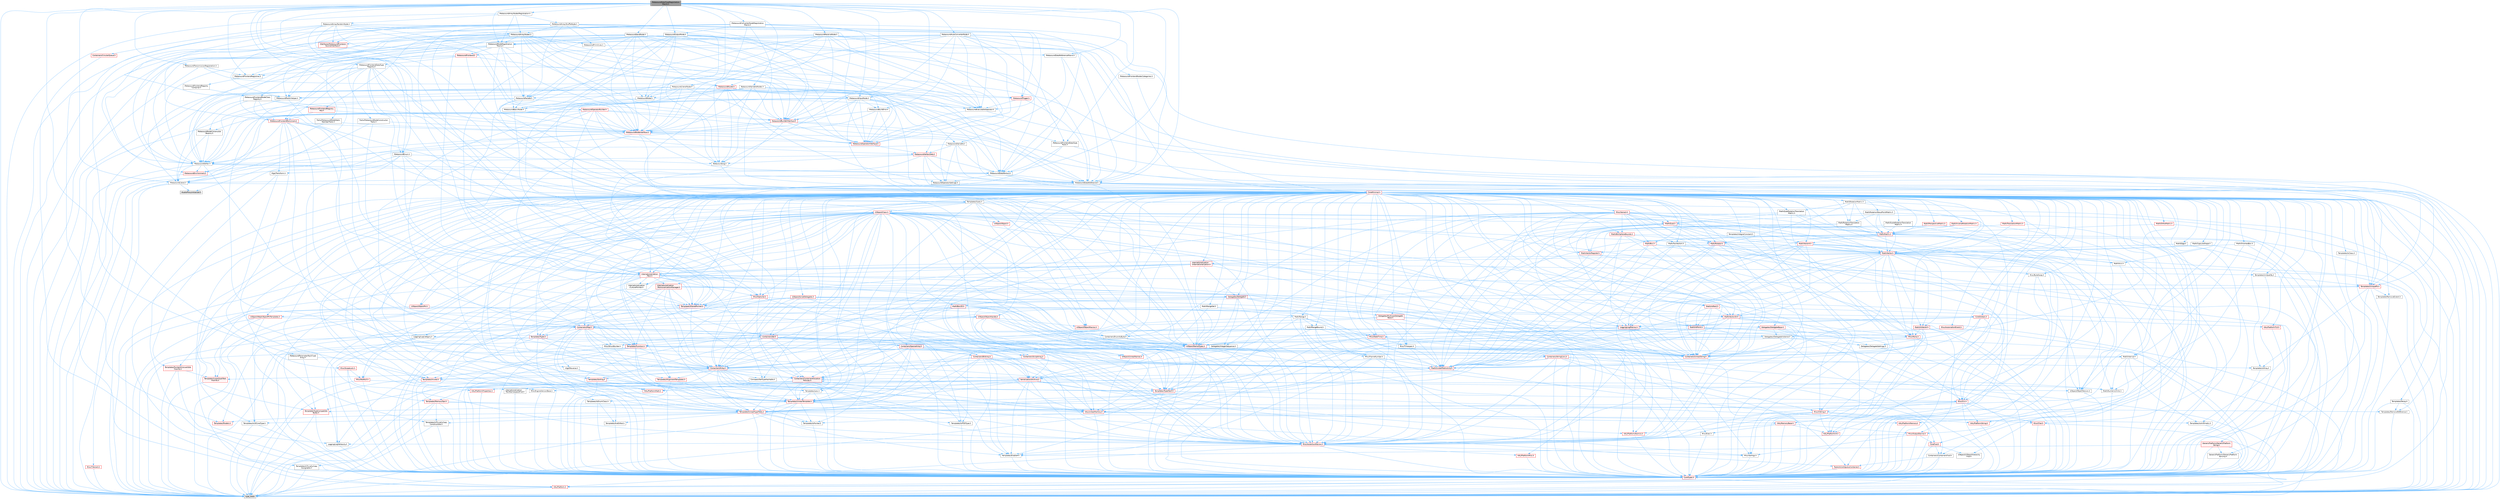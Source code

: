 digraph "MetasoundDataTypeRegistrationMacro.h"
{
 // INTERACTIVE_SVG=YES
 // LATEX_PDF_SIZE
  bgcolor="transparent";
  edge [fontname=Helvetica,fontsize=10,labelfontname=Helvetica,labelfontsize=10];
  node [fontname=Helvetica,fontsize=10,shape=box,height=0.2,width=0.4];
  Node1 [id="Node000001",label="MetasoundDataTypeRegistration\lMacro.h",height=0.2,width=0.4,color="gray40", fillcolor="grey60", style="filled", fontcolor="black",tooltip=" "];
  Node1 -> Node2 [id="edge1_Node000001_Node000002",color="steelblue1",style="solid",tooltip=" "];
  Node2 [id="Node000002",label="IAudioProxyInitializer.h",height=0.2,width=0.4,color="grey60", fillcolor="#E0E0E0", style="filled",tooltip=" "];
  Node1 -> Node3 [id="edge2_Node000001_Node000003",color="steelblue1",style="solid",tooltip=" "];
  Node3 [id="Node000003",label="MetasoundArrayNodesRegistration.h",height=0.2,width=0.4,color="grey40", fillcolor="white", style="filled",URL="$d2/d35/MetasoundArrayNodesRegistration_8h.html",tooltip=" "];
  Node3 -> Node4 [id="edge3_Node000003_Node000004",color="steelblue1",style="solid",tooltip=" "];
  Node4 [id="Node000004",label="MetasoundArrayNodes.h",height=0.2,width=0.4,color="grey40", fillcolor="white", style="filled",URL="$de/d05/MetasoundArrayNodes_8h.html",tooltip=" "];
  Node4 -> Node5 [id="edge4_Node000004_Node000005",color="steelblue1",style="solid",tooltip=" "];
  Node5 [id="Node000005",label="Interfaces/MetasoundFrontend\lSourceInterface.h",height=0.2,width=0.4,color="red", fillcolor="#FFF0F0", style="filled",URL="$de/db5/MetasoundFrontendSourceInterface_8h.html",tooltip=" "];
  Node5 -> Node7 [id="edge5_Node000005_Node000007",color="steelblue1",style="solid",tooltip=" "];
  Node7 [id="Node000007",label="MetasoundFrontendDocument.h",height=0.2,width=0.4,color="red", fillcolor="#FFF0F0", style="filled",URL="$d2/de7/MetasoundFrontendDocument_8h.html",tooltip=" "];
  Node7 -> Node8 [id="edge6_Node000007_Node000008",color="steelblue1",style="solid",tooltip=" "];
  Node8 [id="Node000008",label="Algo/Transform.h",height=0.2,width=0.4,color="grey40", fillcolor="white", style="filled",URL="$de/d59/Algo_2Transform_8h.html",tooltip=" "];
  Node8 -> Node9 [id="edge7_Node000008_Node000009",color="steelblue1",style="solid",tooltip=" "];
  Node9 [id="Node000009",label="CoreTypes.h",height=0.2,width=0.4,color="red", fillcolor="#FFF0F0", style="filled",URL="$dc/dec/CoreTypes_8h.html",tooltip=" "];
  Node9 -> Node10 [id="edge8_Node000009_Node000010",color="steelblue1",style="solid",tooltip=" "];
  Node10 [id="Node000010",label="HAL/Platform.h",height=0.2,width=0.4,color="red", fillcolor="#FFF0F0", style="filled",URL="$d9/dd0/Platform_8h.html",tooltip=" "];
  Node10 -> Node13 [id="edge9_Node000010_Node000013",color="steelblue1",style="solid",tooltip=" "];
  Node13 [id="Node000013",label="type_traits",height=0.2,width=0.4,color="grey60", fillcolor="#E0E0E0", style="filled",tooltip=" "];
  Node8 -> Node23 [id="edge10_Node000008_Node000023",color="steelblue1",style="solid",tooltip=" "];
  Node23 [id="Node000023",label="Templates/Invoke.h",height=0.2,width=0.4,color="red", fillcolor="#FFF0F0", style="filled",URL="$d7/deb/Invoke_8h.html",tooltip=" "];
  Node23 -> Node9 [id="edge11_Node000023_Node000009",color="steelblue1",style="solid",tooltip=" "];
  Node23 -> Node25 [id="edge12_Node000023_Node000025",color="steelblue1",style="solid",tooltip=" "];
  Node25 [id="Node000025",label="Templates/UnrealTemplate.h",height=0.2,width=0.4,color="red", fillcolor="#FFF0F0", style="filled",URL="$d4/d24/UnrealTemplate_8h.html",tooltip=" "];
  Node25 -> Node9 [id="edge13_Node000025_Node000009",color="steelblue1",style="solid",tooltip=" "];
  Node25 -> Node26 [id="edge14_Node000025_Node000026",color="steelblue1",style="solid",tooltip=" "];
  Node26 [id="Node000026",label="Templates/IsPointer.h",height=0.2,width=0.4,color="grey40", fillcolor="white", style="filled",URL="$d7/d05/IsPointer_8h.html",tooltip=" "];
  Node26 -> Node9 [id="edge15_Node000026_Node000009",color="steelblue1",style="solid",tooltip=" "];
  Node25 -> Node27 [id="edge16_Node000025_Node000027",color="steelblue1",style="solid",tooltip=" "];
  Node27 [id="Node000027",label="HAL/UnrealMemory.h",height=0.2,width=0.4,color="red", fillcolor="#FFF0F0", style="filled",URL="$d9/d96/UnrealMemory_8h.html",tooltip=" "];
  Node27 -> Node9 [id="edge17_Node000027_Node000009",color="steelblue1",style="solid",tooltip=" "];
  Node27 -> Node40 [id="edge18_Node000027_Node000040",color="steelblue1",style="solid",tooltip=" "];
  Node40 [id="Node000040",label="HAL/MemoryBase.h",height=0.2,width=0.4,color="red", fillcolor="#FFF0F0", style="filled",URL="$d6/d9f/MemoryBase_8h.html",tooltip=" "];
  Node40 -> Node9 [id="edge19_Node000040_Node000009",color="steelblue1",style="solid",tooltip=" "];
  Node40 -> Node41 [id="edge20_Node000040_Node000041",color="steelblue1",style="solid",tooltip=" "];
  Node41 [id="Node000041",label="HAL/PlatformAtomics.h",height=0.2,width=0.4,color="red", fillcolor="#FFF0F0", style="filled",URL="$d3/d36/PlatformAtomics_8h.html",tooltip=" "];
  Node41 -> Node9 [id="edge21_Node000041_Node000009",color="steelblue1",style="solid",tooltip=" "];
  Node40 -> Node44 [id="edge22_Node000040_Node000044",color="steelblue1",style="solid",tooltip=" "];
  Node44 [id="Node000044",label="HAL/PlatformCrt.h",height=0.2,width=0.4,color="red", fillcolor="#FFF0F0", style="filled",URL="$d8/d75/PlatformCrt_8h.html",tooltip=" "];
  Node40 -> Node52 [id="edge23_Node000040_Node000052",color="steelblue1",style="solid",tooltip=" "];
  Node52 [id="Node000052",label="Misc/Exec.h",height=0.2,width=0.4,color="grey40", fillcolor="white", style="filled",URL="$de/ddb/Exec_8h.html",tooltip=" "];
  Node52 -> Node9 [id="edge24_Node000052_Node000009",color="steelblue1",style="solid",tooltip=" "];
  Node52 -> Node53 [id="edge25_Node000052_Node000053",color="steelblue1",style="solid",tooltip=" "];
  Node53 [id="Node000053",label="Misc/AssertionMacros.h",height=0.2,width=0.4,color="red", fillcolor="#FFF0F0", style="filled",URL="$d0/dfa/AssertionMacros_8h.html",tooltip=" "];
  Node53 -> Node9 [id="edge26_Node000053_Node000009",color="steelblue1",style="solid",tooltip=" "];
  Node53 -> Node10 [id="edge27_Node000053_Node000010",color="steelblue1",style="solid",tooltip=" "];
  Node53 -> Node54 [id="edge28_Node000053_Node000054",color="steelblue1",style="solid",tooltip=" "];
  Node54 [id="Node000054",label="HAL/PlatformMisc.h",height=0.2,width=0.4,color="red", fillcolor="#FFF0F0", style="filled",URL="$d0/df5/PlatformMisc_8h.html",tooltip=" "];
  Node54 -> Node9 [id="edge29_Node000054_Node000009",color="steelblue1",style="solid",tooltip=" "];
  Node53 -> Node70 [id="edge30_Node000053_Node000070",color="steelblue1",style="solid",tooltip=" "];
  Node70 [id="Node000070",label="Templates/EnableIf.h",height=0.2,width=0.4,color="grey40", fillcolor="white", style="filled",URL="$d7/d60/EnableIf_8h.html",tooltip=" "];
  Node70 -> Node9 [id="edge31_Node000070_Node000009",color="steelblue1",style="solid",tooltip=" "];
  Node53 -> Node76 [id="edge32_Node000053_Node000076",color="steelblue1",style="solid",tooltip=" "];
  Node76 [id="Node000076",label="Misc/VarArgs.h",height=0.2,width=0.4,color="grey40", fillcolor="white", style="filled",URL="$d5/d6f/VarArgs_8h.html",tooltip=" "];
  Node76 -> Node9 [id="edge33_Node000076_Node000009",color="steelblue1",style="solid",tooltip=" "];
  Node40 -> Node84 [id="edge34_Node000040_Node000084",color="steelblue1",style="solid",tooltip=" "];
  Node84 [id="Node000084",label="Misc/OutputDevice.h",height=0.2,width=0.4,color="red", fillcolor="#FFF0F0", style="filled",URL="$d7/d32/OutputDevice_8h.html",tooltip=" "];
  Node84 -> Node29 [id="edge35_Node000084_Node000029",color="steelblue1",style="solid",tooltip=" "];
  Node29 [id="Node000029",label="CoreFwd.h",height=0.2,width=0.4,color="red", fillcolor="#FFF0F0", style="filled",URL="$d1/d1e/CoreFwd_8h.html",tooltip=" "];
  Node29 -> Node9 [id="edge36_Node000029_Node000009",color="steelblue1",style="solid",tooltip=" "];
  Node29 -> Node30 [id="edge37_Node000029_Node000030",color="steelblue1",style="solid",tooltip=" "];
  Node30 [id="Node000030",label="Containers/ContainersFwd.h",height=0.2,width=0.4,color="grey40", fillcolor="white", style="filled",URL="$d4/d0a/ContainersFwd_8h.html",tooltip=" "];
  Node30 -> Node10 [id="edge38_Node000030_Node000010",color="steelblue1",style="solid",tooltip=" "];
  Node30 -> Node9 [id="edge39_Node000030_Node000009",color="steelblue1",style="solid",tooltip=" "];
  Node30 -> Node31 [id="edge40_Node000030_Node000031",color="steelblue1",style="solid",tooltip=" "];
  Node31 [id="Node000031",label="Traits/IsContiguousContainer.h",height=0.2,width=0.4,color="red", fillcolor="#FFF0F0", style="filled",URL="$d5/d3c/IsContiguousContainer_8h.html",tooltip=" "];
  Node31 -> Node9 [id="edge41_Node000031_Node000009",color="steelblue1",style="solid",tooltip=" "];
  Node29 -> Node35 [id="edge42_Node000029_Node000035",color="steelblue1",style="solid",tooltip=" "];
  Node35 [id="Node000035",label="UObject/UObjectHierarchy\lFwd.h",height=0.2,width=0.4,color="grey40", fillcolor="white", style="filled",URL="$d3/d13/UObjectHierarchyFwd_8h.html",tooltip=" "];
  Node84 -> Node9 [id="edge43_Node000084_Node000009",color="steelblue1",style="solid",tooltip=" "];
  Node84 -> Node85 [id="edge44_Node000084_Node000085",color="steelblue1",style="solid",tooltip=" "];
  Node85 [id="Node000085",label="Logging/LogVerbosity.h",height=0.2,width=0.4,color="grey40", fillcolor="white", style="filled",URL="$d2/d8f/LogVerbosity_8h.html",tooltip=" "];
  Node85 -> Node9 [id="edge45_Node000085_Node000009",color="steelblue1",style="solid",tooltip=" "];
  Node84 -> Node76 [id="edge46_Node000084_Node000076",color="steelblue1",style="solid",tooltip=" "];
  Node27 -> Node95 [id="edge47_Node000027_Node000095",color="steelblue1",style="solid",tooltip=" "];
  Node95 [id="Node000095",label="HAL/PlatformMemory.h",height=0.2,width=0.4,color="red", fillcolor="#FFF0F0", style="filled",URL="$de/d68/PlatformMemory_8h.html",tooltip=" "];
  Node95 -> Node9 [id="edge48_Node000095_Node000009",color="steelblue1",style="solid",tooltip=" "];
  Node27 -> Node26 [id="edge49_Node000027_Node000026",color="steelblue1",style="solid",tooltip=" "];
  Node25 -> Node100 [id="edge50_Node000025_Node000100",color="steelblue1",style="solid",tooltip=" "];
  Node100 [id="Node000100",label="Templates/UnrealTypeTraits.h",height=0.2,width=0.4,color="red", fillcolor="#FFF0F0", style="filled",URL="$d2/d2d/UnrealTypeTraits_8h.html",tooltip=" "];
  Node100 -> Node9 [id="edge51_Node000100_Node000009",color="steelblue1",style="solid",tooltip=" "];
  Node100 -> Node26 [id="edge52_Node000100_Node000026",color="steelblue1",style="solid",tooltip=" "];
  Node100 -> Node53 [id="edge53_Node000100_Node000053",color="steelblue1",style="solid",tooltip=" "];
  Node100 -> Node91 [id="edge54_Node000100_Node000091",color="steelblue1",style="solid",tooltip=" "];
  Node91 [id="Node000091",label="Templates/AndOrNot.h",height=0.2,width=0.4,color="grey40", fillcolor="white", style="filled",URL="$db/d0a/AndOrNot_8h.html",tooltip=" "];
  Node91 -> Node9 [id="edge55_Node000091_Node000009",color="steelblue1",style="solid",tooltip=" "];
  Node100 -> Node70 [id="edge56_Node000100_Node000070",color="steelblue1",style="solid",tooltip=" "];
  Node100 -> Node101 [id="edge57_Node000100_Node000101",color="steelblue1",style="solid",tooltip=" "];
  Node101 [id="Node000101",label="Templates/IsArithmetic.h",height=0.2,width=0.4,color="grey40", fillcolor="white", style="filled",URL="$d2/d5d/IsArithmetic_8h.html",tooltip=" "];
  Node101 -> Node9 [id="edge58_Node000101_Node000009",color="steelblue1",style="solid",tooltip=" "];
  Node100 -> Node102 [id="edge59_Node000100_Node000102",color="steelblue1",style="solid",tooltip=" "];
  Node102 [id="Node000102",label="Templates/Models.h",height=0.2,width=0.4,color="red", fillcolor="#FFF0F0", style="filled",URL="$d3/d0c/Models_8h.html",tooltip=" "];
  Node100 -> Node103 [id="edge60_Node000100_Node000103",color="steelblue1",style="solid",tooltip=" "];
  Node103 [id="Node000103",label="Templates/IsPODType.h",height=0.2,width=0.4,color="grey40", fillcolor="white", style="filled",URL="$d7/db1/IsPODType_8h.html",tooltip=" "];
  Node103 -> Node9 [id="edge61_Node000103_Node000009",color="steelblue1",style="solid",tooltip=" "];
  Node100 -> Node104 [id="edge62_Node000100_Node000104",color="steelblue1",style="solid",tooltip=" "];
  Node104 [id="Node000104",label="Templates/IsUECoreType.h",height=0.2,width=0.4,color="grey40", fillcolor="white", style="filled",URL="$d1/db8/IsUECoreType_8h.html",tooltip=" "];
  Node104 -> Node9 [id="edge63_Node000104_Node000009",color="steelblue1",style="solid",tooltip=" "];
  Node104 -> Node13 [id="edge64_Node000104_Node000013",color="steelblue1",style="solid",tooltip=" "];
  Node100 -> Node92 [id="edge65_Node000100_Node000092",color="steelblue1",style="solid",tooltip=" "];
  Node92 [id="Node000092",label="Templates/IsTriviallyCopy\lConstructible.h",height=0.2,width=0.4,color="grey40", fillcolor="white", style="filled",URL="$d3/d78/IsTriviallyCopyConstructible_8h.html",tooltip=" "];
  Node92 -> Node9 [id="edge66_Node000092_Node000009",color="steelblue1",style="solid",tooltip=" "];
  Node92 -> Node13 [id="edge67_Node000092_Node000013",color="steelblue1",style="solid",tooltip=" "];
  Node25 -> Node105 [id="edge68_Node000025_Node000105",color="steelblue1",style="solid",tooltip=" "];
  Node105 [id="Node000105",label="Templates/RemoveReference.h",height=0.2,width=0.4,color="grey40", fillcolor="white", style="filled",URL="$da/dbe/RemoveReference_8h.html",tooltip=" "];
  Node105 -> Node9 [id="edge69_Node000105_Node000009",color="steelblue1",style="solid",tooltip=" "];
  Node25 -> Node106 [id="edge70_Node000025_Node000106",color="steelblue1",style="solid",tooltip=" "];
  Node106 [id="Node000106",label="Templates/TypeCompatible\lBytes.h",height=0.2,width=0.4,color="red", fillcolor="#FFF0F0", style="filled",URL="$df/d0a/TypeCompatibleBytes_8h.html",tooltip=" "];
  Node106 -> Node9 [id="edge71_Node000106_Node000009",color="steelblue1",style="solid",tooltip=" "];
  Node106 -> Node13 [id="edge72_Node000106_Node000013",color="steelblue1",style="solid",tooltip=" "];
  Node25 -> Node31 [id="edge73_Node000025_Node000031",color="steelblue1",style="solid",tooltip=" "];
  Node25 -> Node13 [id="edge74_Node000025_Node000013",color="steelblue1",style="solid",tooltip=" "];
  Node23 -> Node13 [id="edge75_Node000023_Node000013",color="steelblue1",style="solid",tooltip=" "];
  Node7 -> Node108 [id="edge76_Node000007_Node000108",color="steelblue1",style="solid",tooltip=" "];
  Node108 [id="Node000108",label="Containers/Array.h",height=0.2,width=0.4,color="red", fillcolor="#FFF0F0", style="filled",URL="$df/dd0/Array_8h.html",tooltip=" "];
  Node108 -> Node9 [id="edge77_Node000108_Node000009",color="steelblue1",style="solid",tooltip=" "];
  Node108 -> Node53 [id="edge78_Node000108_Node000053",color="steelblue1",style="solid",tooltip=" "];
  Node108 -> Node27 [id="edge79_Node000108_Node000027",color="steelblue1",style="solid",tooltip=" "];
  Node108 -> Node100 [id="edge80_Node000108_Node000100",color="steelblue1",style="solid",tooltip=" "];
  Node108 -> Node25 [id="edge81_Node000108_Node000025",color="steelblue1",style="solid",tooltip=" "];
  Node108 -> Node114 [id="edge82_Node000108_Node000114",color="steelblue1",style="solid",tooltip=" "];
  Node114 [id="Node000114",label="Containers/ContainerAllocation\lPolicies.h",height=0.2,width=0.4,color="red", fillcolor="#FFF0F0", style="filled",URL="$d7/dff/ContainerAllocationPolicies_8h.html",tooltip=" "];
  Node114 -> Node9 [id="edge83_Node000114_Node000009",color="steelblue1",style="solid",tooltip=" "];
  Node114 -> Node114 [id="edge84_Node000114_Node000114",color="steelblue1",style="solid",tooltip=" "];
  Node114 -> Node116 [id="edge85_Node000114_Node000116",color="steelblue1",style="solid",tooltip=" "];
  Node116 [id="Node000116",label="HAL/PlatformMath.h",height=0.2,width=0.4,color="red", fillcolor="#FFF0F0", style="filled",URL="$dc/d53/PlatformMath_8h.html",tooltip=" "];
  Node116 -> Node9 [id="edge86_Node000116_Node000009",color="steelblue1",style="solid",tooltip=" "];
  Node114 -> Node27 [id="edge87_Node000114_Node000027",color="steelblue1",style="solid",tooltip=" "];
  Node114 -> Node59 [id="edge88_Node000114_Node000059",color="steelblue1",style="solid",tooltip=" "];
  Node59 [id="Node000059",label="Math/NumericLimits.h",height=0.2,width=0.4,color="grey40", fillcolor="white", style="filled",URL="$df/d1b/NumericLimits_8h.html",tooltip=" "];
  Node59 -> Node9 [id="edge89_Node000059_Node000009",color="steelblue1",style="solid",tooltip=" "];
  Node114 -> Node53 [id="edge90_Node000114_Node000053",color="steelblue1",style="solid",tooltip=" "];
  Node114 -> Node125 [id="edge91_Node000114_Node000125",color="steelblue1",style="solid",tooltip=" "];
  Node125 [id="Node000125",label="Templates/MemoryOps.h",height=0.2,width=0.4,color="red", fillcolor="#FFF0F0", style="filled",URL="$db/dea/MemoryOps_8h.html",tooltip=" "];
  Node125 -> Node9 [id="edge92_Node000125_Node000009",color="steelblue1",style="solid",tooltip=" "];
  Node125 -> Node27 [id="edge93_Node000125_Node000027",color="steelblue1",style="solid",tooltip=" "];
  Node125 -> Node93 [id="edge94_Node000125_Node000093",color="steelblue1",style="solid",tooltip=" "];
  Node93 [id="Node000093",label="Templates/IsTriviallyCopy\lAssignable.h",height=0.2,width=0.4,color="grey40", fillcolor="white", style="filled",URL="$d2/df2/IsTriviallyCopyAssignable_8h.html",tooltip=" "];
  Node93 -> Node9 [id="edge95_Node000093_Node000009",color="steelblue1",style="solid",tooltip=" "];
  Node93 -> Node13 [id="edge96_Node000093_Node000013",color="steelblue1",style="solid",tooltip=" "];
  Node125 -> Node92 [id="edge97_Node000125_Node000092",color="steelblue1",style="solid",tooltip=" "];
  Node125 -> Node100 [id="edge98_Node000125_Node000100",color="steelblue1",style="solid",tooltip=" "];
  Node125 -> Node13 [id="edge99_Node000125_Node000013",color="steelblue1",style="solid",tooltip=" "];
  Node114 -> Node106 [id="edge100_Node000114_Node000106",color="steelblue1",style="solid",tooltip=" "];
  Node114 -> Node13 [id="edge101_Node000114_Node000013",color="steelblue1",style="solid",tooltip=" "];
  Node108 -> Node127 [id="edge102_Node000108_Node000127",color="steelblue1",style="solid",tooltip=" "];
  Node127 [id="Node000127",label="Serialization/Archive.h",height=0.2,width=0.4,color="red", fillcolor="#FFF0F0", style="filled",URL="$d7/d3b/Archive_8h.html",tooltip=" "];
  Node127 -> Node29 [id="edge103_Node000127_Node000029",color="steelblue1",style="solid",tooltip=" "];
  Node127 -> Node9 [id="edge104_Node000127_Node000009",color="steelblue1",style="solid",tooltip=" "];
  Node127 -> Node128 [id="edge105_Node000127_Node000128",color="steelblue1",style="solid",tooltip=" "];
  Node128 [id="Node000128",label="HAL/PlatformProperties.h",height=0.2,width=0.4,color="red", fillcolor="#FFF0F0", style="filled",URL="$d9/db0/PlatformProperties_8h.html",tooltip=" "];
  Node128 -> Node9 [id="edge106_Node000128_Node000009",color="steelblue1",style="solid",tooltip=" "];
  Node127 -> Node131 [id="edge107_Node000127_Node000131",color="steelblue1",style="solid",tooltip=" "];
  Node131 [id="Node000131",label="Internationalization\l/TextNamespaceFwd.h",height=0.2,width=0.4,color="grey40", fillcolor="white", style="filled",URL="$d8/d97/TextNamespaceFwd_8h.html",tooltip=" "];
  Node131 -> Node9 [id="edge108_Node000131_Node000009",color="steelblue1",style="solid",tooltip=" "];
  Node127 -> Node53 [id="edge109_Node000127_Node000053",color="steelblue1",style="solid",tooltip=" "];
  Node127 -> Node132 [id="edge110_Node000127_Node000132",color="steelblue1",style="solid",tooltip=" "];
  Node132 [id="Node000132",label="Misc/EngineVersionBase.h",height=0.2,width=0.4,color="grey40", fillcolor="white", style="filled",URL="$d5/d2b/EngineVersionBase_8h.html",tooltip=" "];
  Node132 -> Node9 [id="edge111_Node000132_Node000009",color="steelblue1",style="solid",tooltip=" "];
  Node127 -> Node76 [id="edge112_Node000127_Node000076",color="steelblue1",style="solid",tooltip=" "];
  Node127 -> Node70 [id="edge113_Node000127_Node000070",color="steelblue1",style="solid",tooltip=" "];
  Node127 -> Node135 [id="edge114_Node000127_Node000135",color="steelblue1",style="solid",tooltip=" "];
  Node135 [id="Node000135",label="Templates/IsEnumClass.h",height=0.2,width=0.4,color="grey40", fillcolor="white", style="filled",URL="$d7/d15/IsEnumClass_8h.html",tooltip=" "];
  Node135 -> Node9 [id="edge115_Node000135_Node000009",color="steelblue1",style="solid",tooltip=" "];
  Node135 -> Node91 [id="edge116_Node000135_Node000091",color="steelblue1",style="solid",tooltip=" "];
  Node127 -> Node25 [id="edge117_Node000127_Node000025",color="steelblue1",style="solid",tooltip=" "];
  Node127 -> Node136 [id="edge118_Node000127_Node000136",color="steelblue1",style="solid",tooltip=" "];
  Node136 [id="Node000136",label="UObject/ObjectVersion.h",height=0.2,width=0.4,color="grey40", fillcolor="white", style="filled",URL="$da/d63/ObjectVersion_8h.html",tooltip=" "];
  Node136 -> Node9 [id="edge119_Node000136_Node000009",color="steelblue1",style="solid",tooltip=" "];
  Node108 -> Node162 [id="edge120_Node000108_Node000162",color="steelblue1",style="solid",tooltip=" "];
  Node162 [id="Node000162",label="Concepts/GetTypeHashable.h",height=0.2,width=0.4,color="grey40", fillcolor="white", style="filled",URL="$d3/da2/GetTypeHashable_8h.html",tooltip=" "];
  Node162 -> Node9 [id="edge121_Node000162_Node000009",color="steelblue1",style="solid",tooltip=" "];
  Node162 -> Node142 [id="edge122_Node000162_Node000142",color="steelblue1",style="solid",tooltip=" "];
  Node142 [id="Node000142",label="Templates/TypeHash.h",height=0.2,width=0.4,color="red", fillcolor="#FFF0F0", style="filled",URL="$d1/d62/TypeHash_8h.html",tooltip=" "];
  Node142 -> Node9 [id="edge123_Node000142_Node000009",color="steelblue1",style="solid",tooltip=" "];
  Node142 -> Node143 [id="edge124_Node000142_Node000143",color="steelblue1",style="solid",tooltip=" "];
  Node143 [id="Node000143",label="Misc/Crc.h",height=0.2,width=0.4,color="red", fillcolor="#FFF0F0", style="filled",URL="$d4/dd2/Crc_8h.html",tooltip=" "];
  Node143 -> Node9 [id="edge125_Node000143_Node000009",color="steelblue1",style="solid",tooltip=" "];
  Node143 -> Node36 [id="edge126_Node000143_Node000036",color="steelblue1",style="solid",tooltip=" "];
  Node36 [id="Node000036",label="HAL/PlatformString.h",height=0.2,width=0.4,color="red", fillcolor="#FFF0F0", style="filled",URL="$db/db5/PlatformString_8h.html",tooltip=" "];
  Node36 -> Node9 [id="edge127_Node000036_Node000009",color="steelblue1",style="solid",tooltip=" "];
  Node143 -> Node53 [id="edge128_Node000143_Node000053",color="steelblue1",style="solid",tooltip=" "];
  Node143 -> Node144 [id="edge129_Node000143_Node000144",color="steelblue1",style="solid",tooltip=" "];
  Node144 [id="Node000144",label="Misc/CString.h",height=0.2,width=0.4,color="red", fillcolor="#FFF0F0", style="filled",URL="$d2/d49/CString_8h.html",tooltip=" "];
  Node144 -> Node9 [id="edge130_Node000144_Node000009",color="steelblue1",style="solid",tooltip=" "];
  Node144 -> Node44 [id="edge131_Node000144_Node000044",color="steelblue1",style="solid",tooltip=" "];
  Node144 -> Node36 [id="edge132_Node000144_Node000036",color="steelblue1",style="solid",tooltip=" "];
  Node144 -> Node53 [id="edge133_Node000144_Node000053",color="steelblue1",style="solid",tooltip=" "];
  Node144 -> Node145 [id="edge134_Node000144_Node000145",color="steelblue1",style="solid",tooltip=" "];
  Node145 [id="Node000145",label="Misc/Char.h",height=0.2,width=0.4,color="red", fillcolor="#FFF0F0", style="filled",URL="$d0/d58/Char_8h.html",tooltip=" "];
  Node145 -> Node9 [id="edge135_Node000145_Node000009",color="steelblue1",style="solid",tooltip=" "];
  Node145 -> Node13 [id="edge136_Node000145_Node000013",color="steelblue1",style="solid",tooltip=" "];
  Node144 -> Node76 [id="edge137_Node000144_Node000076",color="steelblue1",style="solid",tooltip=" "];
  Node143 -> Node145 [id="edge138_Node000143_Node000145",color="steelblue1",style="solid",tooltip=" "];
  Node143 -> Node100 [id="edge139_Node000143_Node000100",color="steelblue1",style="solid",tooltip=" "];
  Node142 -> Node13 [id="edge140_Node000142_Node000013",color="steelblue1",style="solid",tooltip=" "];
  Node108 -> Node23 [id="edge141_Node000108_Node000023",color="steelblue1",style="solid",tooltip=" "];
  Node108 -> Node156 [id="edge142_Node000108_Node000156",color="steelblue1",style="solid",tooltip=" "];
  Node156 [id="Node000156",label="Templates/Less.h",height=0.2,width=0.4,color="grey40", fillcolor="white", style="filled",URL="$de/dc8/Less_8h.html",tooltip=" "];
  Node156 -> Node9 [id="edge143_Node000156_Node000009",color="steelblue1",style="solid",tooltip=" "];
  Node156 -> Node25 [id="edge144_Node000156_Node000025",color="steelblue1",style="solid",tooltip=" "];
  Node108 -> Node163 [id="edge145_Node000108_Node000163",color="steelblue1",style="solid",tooltip=" "];
  Node163 [id="Node000163",label="Templates/LosesQualifiers\lFromTo.h",height=0.2,width=0.4,color="red", fillcolor="#FFF0F0", style="filled",URL="$d2/db3/LosesQualifiersFromTo_8h.html",tooltip=" "];
  Node163 -> Node13 [id="edge146_Node000163_Node000013",color="steelblue1",style="solid",tooltip=" "];
  Node108 -> Node164 [id="edge147_Node000108_Node000164",color="steelblue1",style="solid",tooltip=" "];
  Node164 [id="Node000164",label="Templates/Sorting.h",height=0.2,width=0.4,color="red", fillcolor="#FFF0F0", style="filled",URL="$d3/d9e/Sorting_8h.html",tooltip=" "];
  Node164 -> Node9 [id="edge148_Node000164_Node000009",color="steelblue1",style="solid",tooltip=" "];
  Node164 -> Node116 [id="edge149_Node000164_Node000116",color="steelblue1",style="solid",tooltip=" "];
  Node164 -> Node156 [id="edge150_Node000164_Node000156",color="steelblue1",style="solid",tooltip=" "];
  Node108 -> Node168 [id="edge151_Node000108_Node000168",color="steelblue1",style="solid",tooltip=" "];
  Node168 [id="Node000168",label="Templates/AlignmentTemplates.h",height=0.2,width=0.4,color="red", fillcolor="#FFF0F0", style="filled",URL="$dd/d32/AlignmentTemplates_8h.html",tooltip=" "];
  Node168 -> Node9 [id="edge152_Node000168_Node000009",color="steelblue1",style="solid",tooltip=" "];
  Node168 -> Node26 [id="edge153_Node000168_Node000026",color="steelblue1",style="solid",tooltip=" "];
  Node108 -> Node13 [id="edge154_Node000108_Node000013",color="steelblue1",style="solid",tooltip=" "];
  Node7 -> Node169 [id="edge155_Node000007_Node000169",color="steelblue1",style="solid",tooltip=" "];
  Node169 [id="Node000169",label="Containers/Map.h",height=0.2,width=0.4,color="red", fillcolor="#FFF0F0", style="filled",URL="$df/d79/Map_8h.html",tooltip=" "];
  Node169 -> Node9 [id="edge156_Node000169_Node000009",color="steelblue1",style="solid",tooltip=" "];
  Node169 -> Node170 [id="edge157_Node000169_Node000170",color="steelblue1",style="solid",tooltip=" "];
  Node170 [id="Node000170",label="Algo/Reverse.h",height=0.2,width=0.4,color="grey40", fillcolor="white", style="filled",URL="$d5/d93/Reverse_8h.html",tooltip=" "];
  Node170 -> Node9 [id="edge158_Node000170_Node000009",color="steelblue1",style="solid",tooltip=" "];
  Node170 -> Node25 [id="edge159_Node000170_Node000025",color="steelblue1",style="solid",tooltip=" "];
  Node169 -> Node171 [id="edge160_Node000169_Node000171",color="steelblue1",style="solid",tooltip=" "];
  Node171 [id="Node000171",label="Containers/Set.h",height=0.2,width=0.4,color="red", fillcolor="#FFF0F0", style="filled",URL="$d4/d45/Set_8h.html",tooltip=" "];
  Node171 -> Node114 [id="edge161_Node000171_Node000114",color="steelblue1",style="solid",tooltip=" "];
  Node171 -> Node173 [id="edge162_Node000171_Node000173",color="steelblue1",style="solid",tooltip=" "];
  Node173 [id="Node000173",label="Containers/SparseArray.h",height=0.2,width=0.4,color="red", fillcolor="#FFF0F0", style="filled",URL="$d5/dbf/SparseArray_8h.html",tooltip=" "];
  Node173 -> Node9 [id="edge163_Node000173_Node000009",color="steelblue1",style="solid",tooltip=" "];
  Node173 -> Node53 [id="edge164_Node000173_Node000053",color="steelblue1",style="solid",tooltip=" "];
  Node173 -> Node27 [id="edge165_Node000173_Node000027",color="steelblue1",style="solid",tooltip=" "];
  Node173 -> Node100 [id="edge166_Node000173_Node000100",color="steelblue1",style="solid",tooltip=" "];
  Node173 -> Node25 [id="edge167_Node000173_Node000025",color="steelblue1",style="solid",tooltip=" "];
  Node173 -> Node114 [id="edge168_Node000173_Node000114",color="steelblue1",style="solid",tooltip=" "];
  Node173 -> Node156 [id="edge169_Node000173_Node000156",color="steelblue1",style="solid",tooltip=" "];
  Node173 -> Node108 [id="edge170_Node000173_Node000108",color="steelblue1",style="solid",tooltip=" "];
  Node173 -> Node167 [id="edge171_Node000173_Node000167",color="steelblue1",style="solid",tooltip=" "];
  Node167 [id="Node000167",label="Math/UnrealMathUtility.h",height=0.2,width=0.4,color="red", fillcolor="#FFF0F0", style="filled",URL="$db/db8/UnrealMathUtility_8h.html",tooltip=" "];
  Node167 -> Node9 [id="edge172_Node000167_Node000009",color="steelblue1",style="solid",tooltip=" "];
  Node167 -> Node53 [id="edge173_Node000167_Node000053",color="steelblue1",style="solid",tooltip=" "];
  Node167 -> Node116 [id="edge174_Node000167_Node000116",color="steelblue1",style="solid",tooltip=" "];
  Node173 -> Node174 [id="edge175_Node000173_Node000174",color="steelblue1",style="solid",tooltip=" "];
  Node174 [id="Node000174",label="Containers/ScriptArray.h",height=0.2,width=0.4,color="red", fillcolor="#FFF0F0", style="filled",URL="$dc/daf/ScriptArray_8h.html",tooltip=" "];
  Node174 -> Node9 [id="edge176_Node000174_Node000009",color="steelblue1",style="solid",tooltip=" "];
  Node174 -> Node53 [id="edge177_Node000174_Node000053",color="steelblue1",style="solid",tooltip=" "];
  Node174 -> Node27 [id="edge178_Node000174_Node000027",color="steelblue1",style="solid",tooltip=" "];
  Node174 -> Node114 [id="edge179_Node000174_Node000114",color="steelblue1",style="solid",tooltip=" "];
  Node174 -> Node108 [id="edge180_Node000174_Node000108",color="steelblue1",style="solid",tooltip=" "];
  Node173 -> Node175 [id="edge181_Node000173_Node000175",color="steelblue1",style="solid",tooltip=" "];
  Node175 [id="Node000175",label="Containers/BitArray.h",height=0.2,width=0.4,color="red", fillcolor="#FFF0F0", style="filled",URL="$d1/de4/BitArray_8h.html",tooltip=" "];
  Node175 -> Node114 [id="edge182_Node000175_Node000114",color="steelblue1",style="solid",tooltip=" "];
  Node175 -> Node9 [id="edge183_Node000175_Node000009",color="steelblue1",style="solid",tooltip=" "];
  Node175 -> Node41 [id="edge184_Node000175_Node000041",color="steelblue1",style="solid",tooltip=" "];
  Node175 -> Node27 [id="edge185_Node000175_Node000027",color="steelblue1",style="solid",tooltip=" "];
  Node175 -> Node167 [id="edge186_Node000175_Node000167",color="steelblue1",style="solid",tooltip=" "];
  Node175 -> Node53 [id="edge187_Node000175_Node000053",color="steelblue1",style="solid",tooltip=" "];
  Node175 -> Node127 [id="edge188_Node000175_Node000127",color="steelblue1",style="solid",tooltip=" "];
  Node175 -> Node70 [id="edge189_Node000175_Node000070",color="steelblue1",style="solid",tooltip=" "];
  Node175 -> Node23 [id="edge190_Node000175_Node000023",color="steelblue1",style="solid",tooltip=" "];
  Node175 -> Node25 [id="edge191_Node000175_Node000025",color="steelblue1",style="solid",tooltip=" "];
  Node175 -> Node100 [id="edge192_Node000175_Node000100",color="steelblue1",style="solid",tooltip=" "];
  Node173 -> Node192 [id="edge193_Node000173_Node000192",color="steelblue1",style="solid",tooltip=" "];
  Node192 [id="Node000192",label="Containers/UnrealString.h",height=0.2,width=0.4,color="red", fillcolor="#FFF0F0", style="filled",URL="$d5/dba/UnrealString_8h.html",tooltip=" "];
  Node171 -> Node30 [id="edge194_Node000171_Node000030",color="steelblue1",style="solid",tooltip=" "];
  Node171 -> Node167 [id="edge195_Node000171_Node000167",color="steelblue1",style="solid",tooltip=" "];
  Node171 -> Node53 [id="edge196_Node000171_Node000053",color="steelblue1",style="solid",tooltip=" "];
  Node171 -> Node196 [id="edge197_Node000171_Node000196",color="steelblue1",style="solid",tooltip=" "];
  Node196 [id="Node000196",label="Misc/StructBuilder.h",height=0.2,width=0.4,color="grey40", fillcolor="white", style="filled",URL="$d9/db3/StructBuilder_8h.html",tooltip=" "];
  Node196 -> Node9 [id="edge198_Node000196_Node000009",color="steelblue1",style="solid",tooltip=" "];
  Node196 -> Node167 [id="edge199_Node000196_Node000167",color="steelblue1",style="solid",tooltip=" "];
  Node196 -> Node168 [id="edge200_Node000196_Node000168",color="steelblue1",style="solid",tooltip=" "];
  Node171 -> Node197 [id="edge201_Node000171_Node000197",color="steelblue1",style="solid",tooltip=" "];
  Node197 [id="Node000197",label="Templates/Function.h",height=0.2,width=0.4,color="red", fillcolor="#FFF0F0", style="filled",URL="$df/df5/Function_8h.html",tooltip=" "];
  Node197 -> Node9 [id="edge202_Node000197_Node000009",color="steelblue1",style="solid",tooltip=" "];
  Node197 -> Node53 [id="edge203_Node000197_Node000053",color="steelblue1",style="solid",tooltip=" "];
  Node197 -> Node27 [id="edge204_Node000197_Node000027",color="steelblue1",style="solid",tooltip=" "];
  Node197 -> Node100 [id="edge205_Node000197_Node000100",color="steelblue1",style="solid",tooltip=" "];
  Node197 -> Node23 [id="edge206_Node000197_Node000023",color="steelblue1",style="solid",tooltip=" "];
  Node197 -> Node25 [id="edge207_Node000197_Node000025",color="steelblue1",style="solid",tooltip=" "];
  Node197 -> Node167 [id="edge208_Node000197_Node000167",color="steelblue1",style="solid",tooltip=" "];
  Node197 -> Node13 [id="edge209_Node000197_Node000013",color="steelblue1",style="solid",tooltip=" "];
  Node171 -> Node164 [id="edge210_Node000171_Node000164",color="steelblue1",style="solid",tooltip=" "];
  Node171 -> Node142 [id="edge211_Node000171_Node000142",color="steelblue1",style="solid",tooltip=" "];
  Node171 -> Node25 [id="edge212_Node000171_Node000025",color="steelblue1",style="solid",tooltip=" "];
  Node171 -> Node13 [id="edge213_Node000171_Node000013",color="steelblue1",style="solid",tooltip=" "];
  Node169 -> Node192 [id="edge214_Node000169_Node000192",color="steelblue1",style="solid",tooltip=" "];
  Node169 -> Node53 [id="edge215_Node000169_Node000053",color="steelblue1",style="solid",tooltip=" "];
  Node169 -> Node196 [id="edge216_Node000169_Node000196",color="steelblue1",style="solid",tooltip=" "];
  Node169 -> Node197 [id="edge217_Node000169_Node000197",color="steelblue1",style="solid",tooltip=" "];
  Node169 -> Node164 [id="edge218_Node000169_Node000164",color="steelblue1",style="solid",tooltip=" "];
  Node169 -> Node200 [id="edge219_Node000169_Node000200",color="steelblue1",style="solid",tooltip=" "];
  Node200 [id="Node000200",label="Templates/Tuple.h",height=0.2,width=0.4,color="red", fillcolor="#FFF0F0", style="filled",URL="$d2/d4f/Tuple_8h.html",tooltip=" "];
  Node200 -> Node9 [id="edge220_Node000200_Node000009",color="steelblue1",style="solid",tooltip=" "];
  Node200 -> Node25 [id="edge221_Node000200_Node000025",color="steelblue1",style="solid",tooltip=" "];
  Node200 -> Node201 [id="edge222_Node000200_Node000201",color="steelblue1",style="solid",tooltip=" "];
  Node201 [id="Node000201",label="Delegates/IntegerSequence.h",height=0.2,width=0.4,color="grey40", fillcolor="white", style="filled",URL="$d2/dcc/IntegerSequence_8h.html",tooltip=" "];
  Node201 -> Node9 [id="edge223_Node000201_Node000009",color="steelblue1",style="solid",tooltip=" "];
  Node200 -> Node23 [id="edge224_Node000200_Node000023",color="steelblue1",style="solid",tooltip=" "];
  Node200 -> Node142 [id="edge225_Node000200_Node000142",color="steelblue1",style="solid",tooltip=" "];
  Node200 -> Node13 [id="edge226_Node000200_Node000013",color="steelblue1",style="solid",tooltip=" "];
  Node169 -> Node25 [id="edge227_Node000169_Node000025",color="steelblue1",style="solid",tooltip=" "];
  Node169 -> Node100 [id="edge228_Node000169_Node000100",color="steelblue1",style="solid",tooltip=" "];
  Node169 -> Node13 [id="edge229_Node000169_Node000013",color="steelblue1",style="solid",tooltip=" "];
  Node7 -> Node203 [id="edge230_Node000007_Node000203",color="steelblue1",style="solid",tooltip=" "];
  Node203 [id="Node000203",label="Internationalization\l/Text.h",height=0.2,width=0.4,color="red", fillcolor="#FFF0F0", style="filled",URL="$d6/d35/Text_8h.html",tooltip=" "];
  Node203 -> Node9 [id="edge231_Node000203_Node000009",color="steelblue1",style="solid",tooltip=" "];
  Node203 -> Node41 [id="edge232_Node000203_Node000041",color="steelblue1",style="solid",tooltip=" "];
  Node203 -> Node53 [id="edge233_Node000203_Node000053",color="steelblue1",style="solid",tooltip=" "];
  Node203 -> Node100 [id="edge234_Node000203_Node000100",color="steelblue1",style="solid",tooltip=" "];
  Node203 -> Node108 [id="edge235_Node000203_Node000108",color="steelblue1",style="solid",tooltip=" "];
  Node203 -> Node192 [id="edge236_Node000203_Node000192",color="steelblue1",style="solid",tooltip=" "];
  Node203 -> Node141 [id="edge237_Node000203_Node000141",color="steelblue1",style="solid",tooltip=" "];
  Node141 [id="Node000141",label="Containers/EnumAsByte.h",height=0.2,width=0.4,color="grey40", fillcolor="white", style="filled",URL="$d6/d9a/EnumAsByte_8h.html",tooltip=" "];
  Node141 -> Node9 [id="edge238_Node000141_Node000009",color="steelblue1",style="solid",tooltip=" "];
  Node141 -> Node103 [id="edge239_Node000141_Node000103",color="steelblue1",style="solid",tooltip=" "];
  Node141 -> Node142 [id="edge240_Node000141_Node000142",color="steelblue1",style="solid",tooltip=" "];
  Node203 -> Node218 [id="edge241_Node000203_Node000218",color="steelblue1",style="solid",tooltip=" "];
  Node218 [id="Node000218",label="Templates/SharedPointer.h",height=0.2,width=0.4,color="red", fillcolor="#FFF0F0", style="filled",URL="$d2/d17/SharedPointer_8h.html",tooltip=" "];
  Node218 -> Node9 [id="edge242_Node000218_Node000009",color="steelblue1",style="solid",tooltip=" "];
  Node218 -> Node219 [id="edge243_Node000218_Node000219",color="steelblue1",style="solid",tooltip=" "];
  Node219 [id="Node000219",label="Templates/PointerIsConvertible\lFromTo.h",height=0.2,width=0.4,color="red", fillcolor="#FFF0F0", style="filled",URL="$d6/d65/PointerIsConvertibleFromTo_8h.html",tooltip=" "];
  Node219 -> Node9 [id="edge244_Node000219_Node000009",color="steelblue1",style="solid",tooltip=" "];
  Node219 -> Node163 [id="edge245_Node000219_Node000163",color="steelblue1",style="solid",tooltip=" "];
  Node219 -> Node13 [id="edge246_Node000219_Node000013",color="steelblue1",style="solid",tooltip=" "];
  Node218 -> Node53 [id="edge247_Node000218_Node000053",color="steelblue1",style="solid",tooltip=" "];
  Node218 -> Node27 [id="edge248_Node000218_Node000027",color="steelblue1",style="solid",tooltip=" "];
  Node218 -> Node108 [id="edge249_Node000218_Node000108",color="steelblue1",style="solid",tooltip=" "];
  Node218 -> Node169 [id="edge250_Node000218_Node000169",color="steelblue1",style="solid",tooltip=" "];
  Node218 -> Node220 [id="edge251_Node000218_Node000220",color="steelblue1",style="solid",tooltip=" "];
  Node220 [id="Node000220",label="CoreGlobals.h",height=0.2,width=0.4,color="red", fillcolor="#FFF0F0", style="filled",URL="$d5/d8c/CoreGlobals_8h.html",tooltip=" "];
  Node220 -> Node192 [id="edge252_Node000220_Node000192",color="steelblue1",style="solid",tooltip=" "];
  Node220 -> Node9 [id="edge253_Node000220_Node000009",color="steelblue1",style="solid",tooltip=" "];
  Node220 -> Node221 [id="edge254_Node000220_Node000221",color="steelblue1",style="solid",tooltip=" "];
  Node221 [id="Node000221",label="HAL/PlatformTLS.h",height=0.2,width=0.4,color="red", fillcolor="#FFF0F0", style="filled",URL="$d0/def/PlatformTLS_8h.html",tooltip=" "];
  Node221 -> Node9 [id="edge255_Node000221_Node000009",color="steelblue1",style="solid",tooltip=" "];
  Node220 -> Node224 [id="edge256_Node000220_Node000224",color="steelblue1",style="solid",tooltip=" "];
  Node224 [id="Node000224",label="Logging/LogMacros.h",height=0.2,width=0.4,color="red", fillcolor="#FFF0F0", style="filled",URL="$d0/d16/LogMacros_8h.html",tooltip=" "];
  Node224 -> Node192 [id="edge257_Node000224_Node000192",color="steelblue1",style="solid",tooltip=" "];
  Node224 -> Node9 [id="edge258_Node000224_Node000009",color="steelblue1",style="solid",tooltip=" "];
  Node224 -> Node225 [id="edge259_Node000224_Node000225",color="steelblue1",style="solid",tooltip=" "];
  Node225 [id="Node000225",label="Logging/LogCategory.h",height=0.2,width=0.4,color="grey40", fillcolor="white", style="filled",URL="$d9/d36/LogCategory_8h.html",tooltip=" "];
  Node225 -> Node9 [id="edge260_Node000225_Node000009",color="steelblue1",style="solid",tooltip=" "];
  Node225 -> Node85 [id="edge261_Node000225_Node000085",color="steelblue1",style="solid",tooltip=" "];
  Node225 -> Node205 [id="edge262_Node000225_Node000205",color="steelblue1",style="solid",tooltip=" "];
  Node205 [id="Node000205",label="UObject/NameTypes.h",height=0.2,width=0.4,color="red", fillcolor="#FFF0F0", style="filled",URL="$d6/d35/NameTypes_8h.html",tooltip=" "];
  Node205 -> Node9 [id="edge263_Node000205_Node000009",color="steelblue1",style="solid",tooltip=" "];
  Node205 -> Node53 [id="edge264_Node000205_Node000053",color="steelblue1",style="solid",tooltip=" "];
  Node205 -> Node27 [id="edge265_Node000205_Node000027",color="steelblue1",style="solid",tooltip=" "];
  Node205 -> Node100 [id="edge266_Node000205_Node000100",color="steelblue1",style="solid",tooltip=" "];
  Node205 -> Node25 [id="edge267_Node000205_Node000025",color="steelblue1",style="solid",tooltip=" "];
  Node205 -> Node192 [id="edge268_Node000205_Node000192",color="steelblue1",style="solid",tooltip=" "];
  Node205 -> Node209 [id="edge269_Node000205_Node000209",color="steelblue1",style="solid",tooltip=" "];
  Node209 [id="Node000209",label="Containers/StringConv.h",height=0.2,width=0.4,color="red", fillcolor="#FFF0F0", style="filled",URL="$d3/ddf/StringConv_8h.html",tooltip=" "];
  Node209 -> Node9 [id="edge270_Node000209_Node000009",color="steelblue1",style="solid",tooltip=" "];
  Node209 -> Node53 [id="edge271_Node000209_Node000053",color="steelblue1",style="solid",tooltip=" "];
  Node209 -> Node114 [id="edge272_Node000209_Node000114",color="steelblue1",style="solid",tooltip=" "];
  Node209 -> Node108 [id="edge273_Node000209_Node000108",color="steelblue1",style="solid",tooltip=" "];
  Node209 -> Node144 [id="edge274_Node000209_Node000144",color="steelblue1",style="solid",tooltip=" "];
  Node209 -> Node189 [id="edge275_Node000209_Node000189",color="steelblue1",style="solid",tooltip=" "];
  Node189 [id="Node000189",label="Templates/IsArray.h",height=0.2,width=0.4,color="grey40", fillcolor="white", style="filled",URL="$d8/d8d/IsArray_8h.html",tooltip=" "];
  Node189 -> Node9 [id="edge276_Node000189_Node000009",color="steelblue1",style="solid",tooltip=" "];
  Node209 -> Node25 [id="edge277_Node000209_Node000025",color="steelblue1",style="solid",tooltip=" "];
  Node209 -> Node100 [id="edge278_Node000209_Node000100",color="steelblue1",style="solid",tooltip=" "];
  Node209 -> Node31 [id="edge279_Node000209_Node000031",color="steelblue1",style="solid",tooltip=" "];
  Node209 -> Node13 [id="edge280_Node000209_Node000013",color="steelblue1",style="solid",tooltip=" "];
  Node205 -> Node210 [id="edge281_Node000205_Node000210",color="steelblue1",style="solid",tooltip=" "];
  Node210 [id="Node000210",label="UObject/UnrealNames.h",height=0.2,width=0.4,color="red", fillcolor="#FFF0F0", style="filled",URL="$d8/db1/UnrealNames_8h.html",tooltip=" "];
  Node210 -> Node9 [id="edge282_Node000210_Node000009",color="steelblue1",style="solid",tooltip=" "];
  Node224 -> Node85 [id="edge283_Node000224_Node000085",color="steelblue1",style="solid",tooltip=" "];
  Node224 -> Node53 [id="edge284_Node000224_Node000053",color="steelblue1",style="solid",tooltip=" "];
  Node224 -> Node76 [id="edge285_Node000224_Node000076",color="steelblue1",style="solid",tooltip=" "];
  Node224 -> Node70 [id="edge286_Node000224_Node000070",color="steelblue1",style="solid",tooltip=" "];
  Node224 -> Node13 [id="edge287_Node000224_Node000013",color="steelblue1",style="solid",tooltip=" "];
  Node220 -> Node84 [id="edge288_Node000220_Node000084",color="steelblue1",style="solid",tooltip=" "];
  Node220 -> Node205 [id="edge289_Node000220_Node000205",color="steelblue1",style="solid",tooltip=" "];
  Node203 -> Node234 [id="edge290_Node000203_Node000234",color="steelblue1",style="solid",tooltip=" "];
  Node234 [id="Node000234",label="Internationalization\l/CulturePointer.h",height=0.2,width=0.4,color="grey40", fillcolor="white", style="filled",URL="$d6/dbe/CulturePointer_8h.html",tooltip=" "];
  Node234 -> Node9 [id="edge291_Node000234_Node000009",color="steelblue1",style="solid",tooltip=" "];
  Node234 -> Node218 [id="edge292_Node000234_Node000218",color="steelblue1",style="solid",tooltip=" "];
  Node203 -> Node236 [id="edge293_Node000203_Node000236",color="steelblue1",style="solid",tooltip=" "];
  Node236 [id="Node000236",label="Internationalization\l/TextLocalizationManager.h",height=0.2,width=0.4,color="red", fillcolor="#FFF0F0", style="filled",URL="$d5/d2e/TextLocalizationManager_8h.html",tooltip=" "];
  Node236 -> Node108 [id="edge294_Node000236_Node000108",color="steelblue1",style="solid",tooltip=" "];
  Node236 -> Node114 [id="edge295_Node000236_Node000114",color="steelblue1",style="solid",tooltip=" "];
  Node236 -> Node169 [id="edge296_Node000236_Node000169",color="steelblue1",style="solid",tooltip=" "];
  Node236 -> Node171 [id="edge297_Node000236_Node000171",color="steelblue1",style="solid",tooltip=" "];
  Node236 -> Node192 [id="edge298_Node000236_Node000192",color="steelblue1",style="solid",tooltip=" "];
  Node236 -> Node9 [id="edge299_Node000236_Node000009",color="steelblue1",style="solid",tooltip=" "];
  Node236 -> Node239 [id="edge300_Node000236_Node000239",color="steelblue1",style="solid",tooltip=" "];
  Node239 [id="Node000239",label="Delegates/Delegate.h",height=0.2,width=0.4,color="red", fillcolor="#FFF0F0", style="filled",URL="$d4/d80/Delegate_8h.html",tooltip=" "];
  Node239 -> Node9 [id="edge301_Node000239_Node000009",color="steelblue1",style="solid",tooltip=" "];
  Node239 -> Node53 [id="edge302_Node000239_Node000053",color="steelblue1",style="solid",tooltip=" "];
  Node239 -> Node205 [id="edge303_Node000239_Node000205",color="steelblue1",style="solid",tooltip=" "];
  Node239 -> Node218 [id="edge304_Node000239_Node000218",color="steelblue1",style="solid",tooltip=" "];
  Node239 -> Node240 [id="edge305_Node000239_Node000240",color="steelblue1",style="solid",tooltip=" "];
  Node240 [id="Node000240",label="UObject/WeakObjectPtrTemplates.h",height=0.2,width=0.4,color="red", fillcolor="#FFF0F0", style="filled",URL="$d8/d3b/WeakObjectPtrTemplates_8h.html",tooltip=" "];
  Node240 -> Node9 [id="edge306_Node000240_Node000009",color="steelblue1",style="solid",tooltip=" "];
  Node240 -> Node163 [id="edge307_Node000240_Node000163",color="steelblue1",style="solid",tooltip=" "];
  Node240 -> Node169 [id="edge308_Node000240_Node000169",color="steelblue1",style="solid",tooltip=" "];
  Node240 -> Node13 [id="edge309_Node000240_Node000013",color="steelblue1",style="solid",tooltip=" "];
  Node239 -> Node243 [id="edge310_Node000239_Node000243",color="steelblue1",style="solid",tooltip=" "];
  Node243 [id="Node000243",label="Delegates/MulticastDelegate\lBase.h",height=0.2,width=0.4,color="red", fillcolor="#FFF0F0", style="filled",URL="$db/d16/MulticastDelegateBase_8h.html",tooltip=" "];
  Node243 -> Node9 [id="edge311_Node000243_Node000009",color="steelblue1",style="solid",tooltip=" "];
  Node243 -> Node114 [id="edge312_Node000243_Node000114",color="steelblue1",style="solid",tooltip=" "];
  Node243 -> Node108 [id="edge313_Node000243_Node000108",color="steelblue1",style="solid",tooltip=" "];
  Node243 -> Node167 [id="edge314_Node000243_Node000167",color="steelblue1",style="solid",tooltip=" "];
  Node243 -> Node244 [id="edge315_Node000243_Node000244",color="steelblue1",style="solid",tooltip=" "];
  Node244 [id="Node000244",label="Delegates/IDelegateInstance.h",height=0.2,width=0.4,color="grey40", fillcolor="white", style="filled",URL="$d2/d10/IDelegateInstance_8h.html",tooltip=" "];
  Node244 -> Node9 [id="edge316_Node000244_Node000009",color="steelblue1",style="solid",tooltip=" "];
  Node244 -> Node142 [id="edge317_Node000244_Node000142",color="steelblue1",style="solid",tooltip=" "];
  Node244 -> Node205 [id="edge318_Node000244_Node000205",color="steelblue1",style="solid",tooltip=" "];
  Node244 -> Node245 [id="edge319_Node000244_Node000245",color="steelblue1",style="solid",tooltip=" "];
  Node245 [id="Node000245",label="Delegates/DelegateSettings.h",height=0.2,width=0.4,color="grey40", fillcolor="white", style="filled",URL="$d0/d97/DelegateSettings_8h.html",tooltip=" "];
  Node245 -> Node9 [id="edge320_Node000245_Node000009",color="steelblue1",style="solid",tooltip=" "];
  Node243 -> Node246 [id="edge321_Node000243_Node000246",color="steelblue1",style="solid",tooltip=" "];
  Node246 [id="Node000246",label="Delegates/DelegateBase.h",height=0.2,width=0.4,color="red", fillcolor="#FFF0F0", style="filled",URL="$da/d67/DelegateBase_8h.html",tooltip=" "];
  Node246 -> Node9 [id="edge322_Node000246_Node000009",color="steelblue1",style="solid",tooltip=" "];
  Node246 -> Node114 [id="edge323_Node000246_Node000114",color="steelblue1",style="solid",tooltip=" "];
  Node246 -> Node167 [id="edge324_Node000246_Node000167",color="steelblue1",style="solid",tooltip=" "];
  Node246 -> Node205 [id="edge325_Node000246_Node000205",color="steelblue1",style="solid",tooltip=" "];
  Node246 -> Node245 [id="edge326_Node000246_Node000245",color="steelblue1",style="solid",tooltip=" "];
  Node246 -> Node244 [id="edge327_Node000246_Node000244",color="steelblue1",style="solid",tooltip=" "];
  Node239 -> Node201 [id="edge328_Node000239_Node000201",color="steelblue1",style="solid",tooltip=" "];
  Node236 -> Node143 [id="edge329_Node000236_Node000143",color="steelblue1",style="solid",tooltip=" "];
  Node236 -> Node197 [id="edge330_Node000236_Node000197",color="steelblue1",style="solid",tooltip=" "];
  Node236 -> Node218 [id="edge331_Node000236_Node000218",color="steelblue1",style="solid",tooltip=" "];
  Node203 -> Node184 [id="edge332_Node000203_Node000184",color="steelblue1",style="solid",tooltip=" "];
  Node184 [id="Node000184",label="Misc/Optional.h",height=0.2,width=0.4,color="red", fillcolor="#FFF0F0", style="filled",URL="$d2/dae/Optional_8h.html",tooltip=" "];
  Node184 -> Node9 [id="edge333_Node000184_Node000009",color="steelblue1",style="solid",tooltip=" "];
  Node184 -> Node53 [id="edge334_Node000184_Node000053",color="steelblue1",style="solid",tooltip=" "];
  Node184 -> Node125 [id="edge335_Node000184_Node000125",color="steelblue1",style="solid",tooltip=" "];
  Node184 -> Node25 [id="edge336_Node000184_Node000025",color="steelblue1",style="solid",tooltip=" "];
  Node184 -> Node127 [id="edge337_Node000184_Node000127",color="steelblue1",style="solid",tooltip=" "];
  Node203 -> Node188 [id="edge338_Node000203_Node000188",color="steelblue1",style="solid",tooltip=" "];
  Node188 [id="Node000188",label="Templates/UniquePtr.h",height=0.2,width=0.4,color="red", fillcolor="#FFF0F0", style="filled",URL="$de/d1a/UniquePtr_8h.html",tooltip=" "];
  Node188 -> Node9 [id="edge339_Node000188_Node000009",color="steelblue1",style="solid",tooltip=" "];
  Node188 -> Node25 [id="edge340_Node000188_Node000025",color="steelblue1",style="solid",tooltip=" "];
  Node188 -> Node189 [id="edge341_Node000188_Node000189",color="steelblue1",style="solid",tooltip=" "];
  Node188 -> Node190 [id="edge342_Node000188_Node000190",color="steelblue1",style="solid",tooltip=" "];
  Node190 [id="Node000190",label="Templates/RemoveExtent.h",height=0.2,width=0.4,color="grey40", fillcolor="white", style="filled",URL="$dc/de9/RemoveExtent_8h.html",tooltip=" "];
  Node190 -> Node9 [id="edge343_Node000190_Node000009",color="steelblue1",style="solid",tooltip=" "];
  Node188 -> Node13 [id="edge344_Node000188_Node000013",color="steelblue1",style="solid",tooltip=" "];
  Node203 -> Node13 [id="edge345_Node000203_Node000013",color="steelblue1",style="solid",tooltip=" "];
  Node7 -> Node351 [id="edge346_Node000007_Node000351",color="steelblue1",style="solid",tooltip=" "];
  Node351 [id="Node000351",label="MetasoundNodeInterface.h",height=0.2,width=0.4,color="red", fillcolor="#FFF0F0", style="filled",URL="$d6/d9c/MetasoundNodeInterface_8h.html",tooltip=" "];
  Node351 -> Node267 [id="edge347_Node000351_Node000267",color="steelblue1",style="solid",tooltip=" "];
  Node267 [id="Node000267",label="CoreMinimal.h",height=0.2,width=0.4,color="red", fillcolor="#FFF0F0", style="filled",URL="$d7/d67/CoreMinimal_8h.html",tooltip=" "];
  Node267 -> Node9 [id="edge348_Node000267_Node000009",color="steelblue1",style="solid",tooltip=" "];
  Node267 -> Node29 [id="edge349_Node000267_Node000029",color="steelblue1",style="solid",tooltip=" "];
  Node267 -> Node35 [id="edge350_Node000267_Node000035",color="steelblue1",style="solid",tooltip=" "];
  Node267 -> Node30 [id="edge351_Node000267_Node000030",color="steelblue1",style="solid",tooltip=" "];
  Node267 -> Node76 [id="edge352_Node000267_Node000076",color="steelblue1",style="solid",tooltip=" "];
  Node267 -> Node85 [id="edge353_Node000267_Node000085",color="steelblue1",style="solid",tooltip=" "];
  Node267 -> Node84 [id="edge354_Node000267_Node000084",color="steelblue1",style="solid",tooltip=" "];
  Node267 -> Node44 [id="edge355_Node000267_Node000044",color="steelblue1",style="solid",tooltip=" "];
  Node267 -> Node54 [id="edge356_Node000267_Node000054",color="steelblue1",style="solid",tooltip=" "];
  Node267 -> Node53 [id="edge357_Node000267_Node000053",color="steelblue1",style="solid",tooltip=" "];
  Node267 -> Node26 [id="edge358_Node000267_Node000026",color="steelblue1",style="solid",tooltip=" "];
  Node267 -> Node95 [id="edge359_Node000267_Node000095",color="steelblue1",style="solid",tooltip=" "];
  Node267 -> Node41 [id="edge360_Node000267_Node000041",color="steelblue1",style="solid",tooltip=" "];
  Node267 -> Node52 [id="edge361_Node000267_Node000052",color="steelblue1",style="solid",tooltip=" "];
  Node267 -> Node40 [id="edge362_Node000267_Node000040",color="steelblue1",style="solid",tooltip=" "];
  Node267 -> Node27 [id="edge363_Node000267_Node000027",color="steelblue1",style="solid",tooltip=" "];
  Node267 -> Node101 [id="edge364_Node000267_Node000101",color="steelblue1",style="solid",tooltip=" "];
  Node267 -> Node91 [id="edge365_Node000267_Node000091",color="steelblue1",style="solid",tooltip=" "];
  Node267 -> Node103 [id="edge366_Node000267_Node000103",color="steelblue1",style="solid",tooltip=" "];
  Node267 -> Node104 [id="edge367_Node000267_Node000104",color="steelblue1",style="solid",tooltip=" "];
  Node267 -> Node92 [id="edge368_Node000267_Node000092",color="steelblue1",style="solid",tooltip=" "];
  Node267 -> Node100 [id="edge369_Node000267_Node000100",color="steelblue1",style="solid",tooltip=" "];
  Node267 -> Node70 [id="edge370_Node000267_Node000070",color="steelblue1",style="solid",tooltip=" "];
  Node267 -> Node105 [id="edge371_Node000267_Node000105",color="steelblue1",style="solid",tooltip=" "];
  Node267 -> Node268 [id="edge372_Node000267_Node000268",color="steelblue1",style="solid",tooltip=" "];
  Node268 [id="Node000268",label="Templates/IntegralConstant.h",height=0.2,width=0.4,color="grey40", fillcolor="white", style="filled",URL="$db/d1b/IntegralConstant_8h.html",tooltip=" "];
  Node268 -> Node9 [id="edge373_Node000268_Node000009",color="steelblue1",style="solid",tooltip=" "];
  Node267 -> Node269 [id="edge374_Node000267_Node000269",color="steelblue1",style="solid",tooltip=" "];
  Node269 [id="Node000269",label="Templates/IsClass.h",height=0.2,width=0.4,color="grey40", fillcolor="white", style="filled",URL="$db/dcb/IsClass_8h.html",tooltip=" "];
  Node269 -> Node9 [id="edge375_Node000269_Node000009",color="steelblue1",style="solid",tooltip=" "];
  Node267 -> Node106 [id="edge376_Node000267_Node000106",color="steelblue1",style="solid",tooltip=" "];
  Node267 -> Node31 [id="edge377_Node000267_Node000031",color="steelblue1",style="solid",tooltip=" "];
  Node267 -> Node25 [id="edge378_Node000267_Node000025",color="steelblue1",style="solid",tooltip=" "];
  Node267 -> Node59 [id="edge379_Node000267_Node000059",color="steelblue1",style="solid",tooltip=" "];
  Node267 -> Node116 [id="edge380_Node000267_Node000116",color="steelblue1",style="solid",tooltip=" "];
  Node267 -> Node93 [id="edge381_Node000267_Node000093",color="steelblue1",style="solid",tooltip=" "];
  Node267 -> Node125 [id="edge382_Node000267_Node000125",color="steelblue1",style="solid",tooltip=" "];
  Node267 -> Node114 [id="edge383_Node000267_Node000114",color="steelblue1",style="solid",tooltip=" "];
  Node267 -> Node135 [id="edge384_Node000267_Node000135",color="steelblue1",style="solid",tooltip=" "];
  Node267 -> Node128 [id="edge385_Node000267_Node000128",color="steelblue1",style="solid",tooltip=" "];
  Node267 -> Node132 [id="edge386_Node000267_Node000132",color="steelblue1",style="solid",tooltip=" "];
  Node267 -> Node131 [id="edge387_Node000267_Node000131",color="steelblue1",style="solid",tooltip=" "];
  Node267 -> Node127 [id="edge388_Node000267_Node000127",color="steelblue1",style="solid",tooltip=" "];
  Node267 -> Node156 [id="edge389_Node000267_Node000156",color="steelblue1",style="solid",tooltip=" "];
  Node267 -> Node164 [id="edge390_Node000267_Node000164",color="steelblue1",style="solid",tooltip=" "];
  Node267 -> Node145 [id="edge391_Node000267_Node000145",color="steelblue1",style="solid",tooltip=" "];
  Node267 -> Node270 [id="edge392_Node000267_Node000270",color="steelblue1",style="solid",tooltip=" "];
  Node270 [id="Node000270",label="GenericPlatform/GenericPlatform\lStricmp.h",height=0.2,width=0.4,color="grey40", fillcolor="white", style="filled",URL="$d2/d86/GenericPlatformStricmp_8h.html",tooltip=" "];
  Node270 -> Node9 [id="edge393_Node000270_Node000009",color="steelblue1",style="solid",tooltip=" "];
  Node267 -> Node271 [id="edge394_Node000267_Node000271",color="steelblue1",style="solid",tooltip=" "];
  Node271 [id="Node000271",label="GenericPlatform/GenericPlatform\lString.h",height=0.2,width=0.4,color="red", fillcolor="#FFF0F0", style="filled",URL="$dd/d20/GenericPlatformString_8h.html",tooltip=" "];
  Node271 -> Node9 [id="edge395_Node000271_Node000009",color="steelblue1",style="solid",tooltip=" "];
  Node271 -> Node270 [id="edge396_Node000271_Node000270",color="steelblue1",style="solid",tooltip=" "];
  Node271 -> Node70 [id="edge397_Node000271_Node000070",color="steelblue1",style="solid",tooltip=" "];
  Node271 -> Node13 [id="edge398_Node000271_Node000013",color="steelblue1",style="solid",tooltip=" "];
  Node267 -> Node36 [id="edge399_Node000267_Node000036",color="steelblue1",style="solid",tooltip=" "];
  Node267 -> Node144 [id="edge400_Node000267_Node000144",color="steelblue1",style="solid",tooltip=" "];
  Node267 -> Node143 [id="edge401_Node000267_Node000143",color="steelblue1",style="solid",tooltip=" "];
  Node267 -> Node167 [id="edge402_Node000267_Node000167",color="steelblue1",style="solid",tooltip=" "];
  Node267 -> Node192 [id="edge403_Node000267_Node000192",color="steelblue1",style="solid",tooltip=" "];
  Node267 -> Node108 [id="edge404_Node000267_Node000108",color="steelblue1",style="solid",tooltip=" "];
  Node267 -> Node272 [id="edge405_Node000267_Node000272",color="steelblue1",style="solid",tooltip=" "];
  Node272 [id="Node000272",label="Misc/FrameNumber.h",height=0.2,width=0.4,color="grey40", fillcolor="white", style="filled",URL="$dd/dbd/FrameNumber_8h.html",tooltip=" "];
  Node272 -> Node9 [id="edge406_Node000272_Node000009",color="steelblue1",style="solid",tooltip=" "];
  Node272 -> Node59 [id="edge407_Node000272_Node000059",color="steelblue1",style="solid",tooltip=" "];
  Node272 -> Node167 [id="edge408_Node000272_Node000167",color="steelblue1",style="solid",tooltip=" "];
  Node272 -> Node70 [id="edge409_Node000272_Node000070",color="steelblue1",style="solid",tooltip=" "];
  Node272 -> Node100 [id="edge410_Node000272_Node000100",color="steelblue1",style="solid",tooltip=" "];
  Node267 -> Node273 [id="edge411_Node000267_Node000273",color="steelblue1",style="solid",tooltip=" "];
  Node273 [id="Node000273",label="Misc/Timespan.h",height=0.2,width=0.4,color="grey40", fillcolor="white", style="filled",URL="$da/dd9/Timespan_8h.html",tooltip=" "];
  Node273 -> Node9 [id="edge412_Node000273_Node000009",color="steelblue1",style="solid",tooltip=" "];
  Node273 -> Node274 [id="edge413_Node000273_Node000274",color="steelblue1",style="solid",tooltip=" "];
  Node274 [id="Node000274",label="Math/Interval.h",height=0.2,width=0.4,color="grey40", fillcolor="white", style="filled",URL="$d1/d55/Interval_8h.html",tooltip=" "];
  Node274 -> Node9 [id="edge414_Node000274_Node000009",color="steelblue1",style="solid",tooltip=" "];
  Node274 -> Node101 [id="edge415_Node000274_Node000101",color="steelblue1",style="solid",tooltip=" "];
  Node274 -> Node100 [id="edge416_Node000274_Node000100",color="steelblue1",style="solid",tooltip=" "];
  Node274 -> Node59 [id="edge417_Node000274_Node000059",color="steelblue1",style="solid",tooltip=" "];
  Node274 -> Node167 [id="edge418_Node000274_Node000167",color="steelblue1",style="solid",tooltip=" "];
  Node273 -> Node167 [id="edge419_Node000273_Node000167",color="steelblue1",style="solid",tooltip=" "];
  Node273 -> Node53 [id="edge420_Node000273_Node000053",color="steelblue1",style="solid",tooltip=" "];
  Node267 -> Node209 [id="edge421_Node000267_Node000209",color="steelblue1",style="solid",tooltip=" "];
  Node267 -> Node210 [id="edge422_Node000267_Node000210",color="steelblue1",style="solid",tooltip=" "];
  Node267 -> Node205 [id="edge423_Node000267_Node000205",color="steelblue1",style="solid",tooltip=" "];
  Node267 -> Node275 [id="edge424_Node000267_Node000275",color="steelblue1",style="solid",tooltip=" "];
  Node275 [id="Node000275",label="Misc/Parse.h",height=0.2,width=0.4,color="red", fillcolor="#FFF0F0", style="filled",URL="$dc/d71/Parse_8h.html",tooltip=" "];
  Node275 -> Node192 [id="edge425_Node000275_Node000192",color="steelblue1",style="solid",tooltip=" "];
  Node275 -> Node9 [id="edge426_Node000275_Node000009",color="steelblue1",style="solid",tooltip=" "];
  Node275 -> Node44 [id="edge427_Node000275_Node000044",color="steelblue1",style="solid",tooltip=" "];
  Node275 -> Node197 [id="edge428_Node000275_Node000197",color="steelblue1",style="solid",tooltip=" "];
  Node267 -> Node168 [id="edge429_Node000267_Node000168",color="steelblue1",style="solid",tooltip=" "];
  Node267 -> Node196 [id="edge430_Node000267_Node000196",color="steelblue1",style="solid",tooltip=" "];
  Node267 -> Node118 [id="edge431_Node000267_Node000118",color="steelblue1",style="solid",tooltip=" "];
  Node118 [id="Node000118",label="Templates/Decay.h",height=0.2,width=0.4,color="grey40", fillcolor="white", style="filled",URL="$dd/d0f/Decay_8h.html",tooltip=" "];
  Node118 -> Node9 [id="edge432_Node000118_Node000009",color="steelblue1",style="solid",tooltip=" "];
  Node118 -> Node105 [id="edge433_Node000118_Node000105",color="steelblue1",style="solid",tooltip=" "];
  Node118 -> Node13 [id="edge434_Node000118_Node000013",color="steelblue1",style="solid",tooltip=" "];
  Node267 -> Node219 [id="edge435_Node000267_Node000219",color="steelblue1",style="solid",tooltip=" "];
  Node267 -> Node23 [id="edge436_Node000267_Node000023",color="steelblue1",style="solid",tooltip=" "];
  Node267 -> Node197 [id="edge437_Node000267_Node000197",color="steelblue1",style="solid",tooltip=" "];
  Node267 -> Node142 [id="edge438_Node000267_Node000142",color="steelblue1",style="solid",tooltip=" "];
  Node267 -> Node174 [id="edge439_Node000267_Node000174",color="steelblue1",style="solid",tooltip=" "];
  Node267 -> Node175 [id="edge440_Node000267_Node000175",color="steelblue1",style="solid",tooltip=" "];
  Node267 -> Node173 [id="edge441_Node000267_Node000173",color="steelblue1",style="solid",tooltip=" "];
  Node267 -> Node171 [id="edge442_Node000267_Node000171",color="steelblue1",style="solid",tooltip=" "];
  Node267 -> Node170 [id="edge443_Node000267_Node000170",color="steelblue1",style="solid",tooltip=" "];
  Node267 -> Node169 [id="edge444_Node000267_Node000169",color="steelblue1",style="solid",tooltip=" "];
  Node267 -> Node276 [id="edge445_Node000267_Node000276",color="steelblue1",style="solid",tooltip=" "];
  Node276 [id="Node000276",label="Math/IntPoint.h",height=0.2,width=0.4,color="red", fillcolor="#FFF0F0", style="filled",URL="$d3/df7/IntPoint_8h.html",tooltip=" "];
  Node276 -> Node9 [id="edge446_Node000276_Node000009",color="steelblue1",style="solid",tooltip=" "];
  Node276 -> Node53 [id="edge447_Node000276_Node000053",color="steelblue1",style="solid",tooltip=" "];
  Node276 -> Node275 [id="edge448_Node000276_Node000275",color="steelblue1",style="solid",tooltip=" "];
  Node276 -> Node167 [id="edge449_Node000276_Node000167",color="steelblue1",style="solid",tooltip=" "];
  Node276 -> Node192 [id="edge450_Node000276_Node000192",color="steelblue1",style="solid",tooltip=" "];
  Node276 -> Node142 [id="edge451_Node000276_Node000142",color="steelblue1",style="solid",tooltip=" "];
  Node267 -> Node278 [id="edge452_Node000267_Node000278",color="steelblue1",style="solid",tooltip=" "];
  Node278 [id="Node000278",label="Math/IntVector.h",height=0.2,width=0.4,color="red", fillcolor="#FFF0F0", style="filled",URL="$d7/d44/IntVector_8h.html",tooltip=" "];
  Node278 -> Node9 [id="edge453_Node000278_Node000009",color="steelblue1",style="solid",tooltip=" "];
  Node278 -> Node143 [id="edge454_Node000278_Node000143",color="steelblue1",style="solid",tooltip=" "];
  Node278 -> Node275 [id="edge455_Node000278_Node000275",color="steelblue1",style="solid",tooltip=" "];
  Node278 -> Node167 [id="edge456_Node000278_Node000167",color="steelblue1",style="solid",tooltip=" "];
  Node278 -> Node192 [id="edge457_Node000278_Node000192",color="steelblue1",style="solid",tooltip=" "];
  Node267 -> Node225 [id="edge458_Node000267_Node000225",color="steelblue1",style="solid",tooltip=" "];
  Node267 -> Node224 [id="edge459_Node000267_Node000224",color="steelblue1",style="solid",tooltip=" "];
  Node267 -> Node279 [id="edge460_Node000267_Node000279",color="steelblue1",style="solid",tooltip=" "];
  Node279 [id="Node000279",label="Math/Vector2D.h",height=0.2,width=0.4,color="red", fillcolor="#FFF0F0", style="filled",URL="$d3/db0/Vector2D_8h.html",tooltip=" "];
  Node279 -> Node9 [id="edge461_Node000279_Node000009",color="steelblue1",style="solid",tooltip=" "];
  Node279 -> Node53 [id="edge462_Node000279_Node000053",color="steelblue1",style="solid",tooltip=" "];
  Node279 -> Node143 [id="edge463_Node000279_Node000143",color="steelblue1",style="solid",tooltip=" "];
  Node279 -> Node167 [id="edge464_Node000279_Node000167",color="steelblue1",style="solid",tooltip=" "];
  Node279 -> Node192 [id="edge465_Node000279_Node000192",color="steelblue1",style="solid",tooltip=" "];
  Node279 -> Node275 [id="edge466_Node000279_Node000275",color="steelblue1",style="solid",tooltip=" "];
  Node279 -> Node276 [id="edge467_Node000279_Node000276",color="steelblue1",style="solid",tooltip=" "];
  Node279 -> Node224 [id="edge468_Node000279_Node000224",color="steelblue1",style="solid",tooltip=" "];
  Node279 -> Node13 [id="edge469_Node000279_Node000013",color="steelblue1",style="solid",tooltip=" "];
  Node267 -> Node283 [id="edge470_Node000267_Node000283",color="steelblue1",style="solid",tooltip=" "];
  Node283 [id="Node000283",label="Math/IntRect.h",height=0.2,width=0.4,color="red", fillcolor="#FFF0F0", style="filled",URL="$d7/d53/IntRect_8h.html",tooltip=" "];
  Node283 -> Node9 [id="edge471_Node000283_Node000009",color="steelblue1",style="solid",tooltip=" "];
  Node283 -> Node167 [id="edge472_Node000283_Node000167",color="steelblue1",style="solid",tooltip=" "];
  Node283 -> Node192 [id="edge473_Node000283_Node000192",color="steelblue1",style="solid",tooltip=" "];
  Node283 -> Node276 [id="edge474_Node000283_Node000276",color="steelblue1",style="solid",tooltip=" "];
  Node283 -> Node279 [id="edge475_Node000283_Node000279",color="steelblue1",style="solid",tooltip=" "];
  Node267 -> Node284 [id="edge476_Node000267_Node000284",color="steelblue1",style="solid",tooltip=" "];
  Node284 [id="Node000284",label="Misc/ByteSwap.h",height=0.2,width=0.4,color="grey40", fillcolor="white", style="filled",URL="$dc/dd7/ByteSwap_8h.html",tooltip=" "];
  Node284 -> Node9 [id="edge477_Node000284_Node000009",color="steelblue1",style="solid",tooltip=" "];
  Node284 -> Node44 [id="edge478_Node000284_Node000044",color="steelblue1",style="solid",tooltip=" "];
  Node267 -> Node141 [id="edge479_Node000267_Node000141",color="steelblue1",style="solid",tooltip=" "];
  Node267 -> Node221 [id="edge480_Node000267_Node000221",color="steelblue1",style="solid",tooltip=" "];
  Node267 -> Node220 [id="edge481_Node000267_Node000220",color="steelblue1",style="solid",tooltip=" "];
  Node267 -> Node218 [id="edge482_Node000267_Node000218",color="steelblue1",style="solid",tooltip=" "];
  Node267 -> Node234 [id="edge483_Node000267_Node000234",color="steelblue1",style="solid",tooltip=" "];
  Node267 -> Node240 [id="edge484_Node000267_Node000240",color="steelblue1",style="solid",tooltip=" "];
  Node267 -> Node245 [id="edge485_Node000267_Node000245",color="steelblue1",style="solid",tooltip=" "];
  Node267 -> Node244 [id="edge486_Node000267_Node000244",color="steelblue1",style="solid",tooltip=" "];
  Node267 -> Node246 [id="edge487_Node000267_Node000246",color="steelblue1",style="solid",tooltip=" "];
  Node267 -> Node243 [id="edge488_Node000267_Node000243",color="steelblue1",style="solid",tooltip=" "];
  Node267 -> Node201 [id="edge489_Node000267_Node000201",color="steelblue1",style="solid",tooltip=" "];
  Node267 -> Node200 [id="edge490_Node000267_Node000200",color="steelblue1",style="solid",tooltip=" "];
  Node267 -> Node285 [id="edge491_Node000267_Node000285",color="steelblue1",style="solid",tooltip=" "];
  Node285 [id="Node000285",label="UObject/ScriptDelegates.h",height=0.2,width=0.4,color="red", fillcolor="#FFF0F0", style="filled",URL="$de/d81/ScriptDelegates_8h.html",tooltip=" "];
  Node285 -> Node108 [id="edge492_Node000285_Node000108",color="steelblue1",style="solid",tooltip=" "];
  Node285 -> Node114 [id="edge493_Node000285_Node000114",color="steelblue1",style="solid",tooltip=" "];
  Node285 -> Node192 [id="edge494_Node000285_Node000192",color="steelblue1",style="solid",tooltip=" "];
  Node285 -> Node53 [id="edge495_Node000285_Node000053",color="steelblue1",style="solid",tooltip=" "];
  Node285 -> Node218 [id="edge496_Node000285_Node000218",color="steelblue1",style="solid",tooltip=" "];
  Node285 -> Node142 [id="edge497_Node000285_Node000142",color="steelblue1",style="solid",tooltip=" "];
  Node285 -> Node100 [id="edge498_Node000285_Node000100",color="steelblue1",style="solid",tooltip=" "];
  Node285 -> Node205 [id="edge499_Node000285_Node000205",color="steelblue1",style="solid",tooltip=" "];
  Node267 -> Node239 [id="edge500_Node000267_Node000239",color="steelblue1",style="solid",tooltip=" "];
  Node267 -> Node236 [id="edge501_Node000267_Node000236",color="steelblue1",style="solid",tooltip=" "];
  Node267 -> Node184 [id="edge502_Node000267_Node000184",color="steelblue1",style="solid",tooltip=" "];
  Node267 -> Node189 [id="edge503_Node000267_Node000189",color="steelblue1",style="solid",tooltip=" "];
  Node267 -> Node190 [id="edge504_Node000267_Node000190",color="steelblue1",style="solid",tooltip=" "];
  Node267 -> Node188 [id="edge505_Node000267_Node000188",color="steelblue1",style="solid",tooltip=" "];
  Node267 -> Node203 [id="edge506_Node000267_Node000203",color="steelblue1",style="solid",tooltip=" "];
  Node267 -> Node187 [id="edge507_Node000267_Node000187",color="steelblue1",style="solid",tooltip=" "];
  Node187 [id="Node000187",label="Templates/UniqueObj.h",height=0.2,width=0.4,color="grey40", fillcolor="white", style="filled",URL="$da/d95/UniqueObj_8h.html",tooltip=" "];
  Node187 -> Node9 [id="edge508_Node000187_Node000009",color="steelblue1",style="solid",tooltip=" "];
  Node187 -> Node188 [id="edge509_Node000187_Node000188",color="steelblue1",style="solid",tooltip=" "];
  Node267 -> Node287 [id="edge510_Node000267_Node000287",color="steelblue1",style="solid",tooltip=" "];
  Node287 [id="Node000287",label="Internationalization\l/Internationalization.h",height=0.2,width=0.4,color="red", fillcolor="#FFF0F0", style="filled",URL="$da/de4/Internationalization_8h.html",tooltip=" "];
  Node287 -> Node108 [id="edge511_Node000287_Node000108",color="steelblue1",style="solid",tooltip=" "];
  Node287 -> Node192 [id="edge512_Node000287_Node000192",color="steelblue1",style="solid",tooltip=" "];
  Node287 -> Node9 [id="edge513_Node000287_Node000009",color="steelblue1",style="solid",tooltip=" "];
  Node287 -> Node239 [id="edge514_Node000287_Node000239",color="steelblue1",style="solid",tooltip=" "];
  Node287 -> Node234 [id="edge515_Node000287_Node000234",color="steelblue1",style="solid",tooltip=" "];
  Node287 -> Node203 [id="edge516_Node000287_Node000203",color="steelblue1",style="solid",tooltip=" "];
  Node287 -> Node218 [id="edge517_Node000287_Node000218",color="steelblue1",style="solid",tooltip=" "];
  Node287 -> Node200 [id="edge518_Node000287_Node000200",color="steelblue1",style="solid",tooltip=" "];
  Node287 -> Node187 [id="edge519_Node000287_Node000187",color="steelblue1",style="solid",tooltip=" "];
  Node287 -> Node205 [id="edge520_Node000287_Node000205",color="steelblue1",style="solid",tooltip=" "];
  Node267 -> Node288 [id="edge521_Node000267_Node000288",color="steelblue1",style="solid",tooltip=" "];
  Node288 [id="Node000288",label="Math/Vector.h",height=0.2,width=0.4,color="red", fillcolor="#FFF0F0", style="filled",URL="$d6/dbe/Vector_8h.html",tooltip=" "];
  Node288 -> Node9 [id="edge522_Node000288_Node000009",color="steelblue1",style="solid",tooltip=" "];
  Node288 -> Node53 [id="edge523_Node000288_Node000053",color="steelblue1",style="solid",tooltip=" "];
  Node288 -> Node59 [id="edge524_Node000288_Node000059",color="steelblue1",style="solid",tooltip=" "];
  Node288 -> Node143 [id="edge525_Node000288_Node000143",color="steelblue1",style="solid",tooltip=" "];
  Node288 -> Node167 [id="edge526_Node000288_Node000167",color="steelblue1",style="solid",tooltip=" "];
  Node288 -> Node192 [id="edge527_Node000288_Node000192",color="steelblue1",style="solid",tooltip=" "];
  Node288 -> Node275 [id="edge528_Node000288_Node000275",color="steelblue1",style="solid",tooltip=" "];
  Node288 -> Node276 [id="edge529_Node000288_Node000276",color="steelblue1",style="solid",tooltip=" "];
  Node288 -> Node224 [id="edge530_Node000288_Node000224",color="steelblue1",style="solid",tooltip=" "];
  Node288 -> Node279 [id="edge531_Node000288_Node000279",color="steelblue1",style="solid",tooltip=" "];
  Node288 -> Node284 [id="edge532_Node000288_Node000284",color="steelblue1",style="solid",tooltip=" "];
  Node288 -> Node203 [id="edge533_Node000288_Node000203",color="steelblue1",style="solid",tooltip=" "];
  Node288 -> Node287 [id="edge534_Node000288_Node000287",color="steelblue1",style="solid",tooltip=" "];
  Node288 -> Node278 [id="edge535_Node000288_Node000278",color="steelblue1",style="solid",tooltip=" "];
  Node288 -> Node291 [id="edge536_Node000288_Node000291",color="steelblue1",style="solid",tooltip=" "];
  Node291 [id="Node000291",label="Math/Axis.h",height=0.2,width=0.4,color="grey40", fillcolor="white", style="filled",URL="$dd/dbb/Axis_8h.html",tooltip=" "];
  Node291 -> Node9 [id="edge537_Node000291_Node000009",color="steelblue1",style="solid",tooltip=" "];
  Node288 -> Node136 [id="edge538_Node000288_Node000136",color="steelblue1",style="solid",tooltip=" "];
  Node288 -> Node13 [id="edge539_Node000288_Node000013",color="steelblue1",style="solid",tooltip=" "];
  Node267 -> Node292 [id="edge540_Node000267_Node000292",color="steelblue1",style="solid",tooltip=" "];
  Node292 [id="Node000292",label="Math/Vector4.h",height=0.2,width=0.4,color="red", fillcolor="#FFF0F0", style="filled",URL="$d7/d36/Vector4_8h.html",tooltip=" "];
  Node292 -> Node9 [id="edge541_Node000292_Node000009",color="steelblue1",style="solid",tooltip=" "];
  Node292 -> Node143 [id="edge542_Node000292_Node000143",color="steelblue1",style="solid",tooltip=" "];
  Node292 -> Node167 [id="edge543_Node000292_Node000167",color="steelblue1",style="solid",tooltip=" "];
  Node292 -> Node192 [id="edge544_Node000292_Node000192",color="steelblue1",style="solid",tooltip=" "];
  Node292 -> Node275 [id="edge545_Node000292_Node000275",color="steelblue1",style="solid",tooltip=" "];
  Node292 -> Node224 [id="edge546_Node000292_Node000224",color="steelblue1",style="solid",tooltip=" "];
  Node292 -> Node279 [id="edge547_Node000292_Node000279",color="steelblue1",style="solid",tooltip=" "];
  Node292 -> Node288 [id="edge548_Node000292_Node000288",color="steelblue1",style="solid",tooltip=" "];
  Node292 -> Node13 [id="edge549_Node000292_Node000013",color="steelblue1",style="solid",tooltip=" "];
  Node267 -> Node293 [id="edge550_Node000267_Node000293",color="steelblue1",style="solid",tooltip=" "];
  Node293 [id="Node000293",label="Math/VectorRegister.h",height=0.2,width=0.4,color="red", fillcolor="#FFF0F0", style="filled",URL="$da/d8b/VectorRegister_8h.html",tooltip=" "];
  Node293 -> Node9 [id="edge551_Node000293_Node000009",color="steelblue1",style="solid",tooltip=" "];
  Node293 -> Node167 [id="edge552_Node000293_Node000167",color="steelblue1",style="solid",tooltip=" "];
  Node267 -> Node298 [id="edge553_Node000267_Node000298",color="steelblue1",style="solid",tooltip=" "];
  Node298 [id="Node000298",label="Math/TwoVectors.h",height=0.2,width=0.4,color="grey40", fillcolor="white", style="filled",URL="$d4/db4/TwoVectors_8h.html",tooltip=" "];
  Node298 -> Node9 [id="edge554_Node000298_Node000009",color="steelblue1",style="solid",tooltip=" "];
  Node298 -> Node53 [id="edge555_Node000298_Node000053",color="steelblue1",style="solid",tooltip=" "];
  Node298 -> Node167 [id="edge556_Node000298_Node000167",color="steelblue1",style="solid",tooltip=" "];
  Node298 -> Node192 [id="edge557_Node000298_Node000192",color="steelblue1",style="solid",tooltip=" "];
  Node298 -> Node288 [id="edge558_Node000298_Node000288",color="steelblue1",style="solid",tooltip=" "];
  Node267 -> Node299 [id="edge559_Node000267_Node000299",color="steelblue1",style="solid",tooltip=" "];
  Node299 [id="Node000299",label="Math/Edge.h",height=0.2,width=0.4,color="grey40", fillcolor="white", style="filled",URL="$d5/de0/Edge_8h.html",tooltip=" "];
  Node299 -> Node9 [id="edge560_Node000299_Node000009",color="steelblue1",style="solid",tooltip=" "];
  Node299 -> Node288 [id="edge561_Node000299_Node000288",color="steelblue1",style="solid",tooltip=" "];
  Node267 -> Node136 [id="edge562_Node000267_Node000136",color="steelblue1",style="solid",tooltip=" "];
  Node267 -> Node300 [id="edge563_Node000267_Node000300",color="steelblue1",style="solid",tooltip=" "];
  Node300 [id="Node000300",label="Math/CapsuleShape.h",height=0.2,width=0.4,color="grey40", fillcolor="white", style="filled",URL="$d3/d36/CapsuleShape_8h.html",tooltip=" "];
  Node300 -> Node9 [id="edge564_Node000300_Node000009",color="steelblue1",style="solid",tooltip=" "];
  Node300 -> Node288 [id="edge565_Node000300_Node000288",color="steelblue1",style="solid",tooltip=" "];
  Node267 -> Node301 [id="edge566_Node000267_Node000301",color="steelblue1",style="solid",tooltip=" "];
  Node301 [id="Node000301",label="Math/Rotator.h",height=0.2,width=0.4,color="red", fillcolor="#FFF0F0", style="filled",URL="$d8/d3a/Rotator_8h.html",tooltip=" "];
  Node301 -> Node9 [id="edge567_Node000301_Node000009",color="steelblue1",style="solid",tooltip=" "];
  Node301 -> Node167 [id="edge568_Node000301_Node000167",color="steelblue1",style="solid",tooltip=" "];
  Node301 -> Node192 [id="edge569_Node000301_Node000192",color="steelblue1",style="solid",tooltip=" "];
  Node301 -> Node275 [id="edge570_Node000301_Node000275",color="steelblue1",style="solid",tooltip=" "];
  Node301 -> Node224 [id="edge571_Node000301_Node000224",color="steelblue1",style="solid",tooltip=" "];
  Node301 -> Node288 [id="edge572_Node000301_Node000288",color="steelblue1",style="solid",tooltip=" "];
  Node301 -> Node293 [id="edge573_Node000301_Node000293",color="steelblue1",style="solid",tooltip=" "];
  Node301 -> Node136 [id="edge574_Node000301_Node000136",color="steelblue1",style="solid",tooltip=" "];
  Node267 -> Node302 [id="edge575_Node000267_Node000302",color="steelblue1",style="solid",tooltip=" "];
  Node302 [id="Node000302",label="Misc/DateTime.h",height=0.2,width=0.4,color="red", fillcolor="#FFF0F0", style="filled",URL="$d1/de9/DateTime_8h.html",tooltip=" "];
  Node302 -> Node192 [id="edge576_Node000302_Node000192",color="steelblue1",style="solid",tooltip=" "];
  Node302 -> Node9 [id="edge577_Node000302_Node000009",color="steelblue1",style="solid",tooltip=" "];
  Node302 -> Node273 [id="edge578_Node000302_Node000273",color="steelblue1",style="solid",tooltip=" "];
  Node302 -> Node127 [id="edge579_Node000302_Node000127",color="steelblue1",style="solid",tooltip=" "];
  Node302 -> Node142 [id="edge580_Node000302_Node000142",color="steelblue1",style="solid",tooltip=" "];
  Node267 -> Node303 [id="edge581_Node000267_Node000303",color="steelblue1",style="solid",tooltip=" "];
  Node303 [id="Node000303",label="Math/RangeBound.h",height=0.2,width=0.4,color="grey40", fillcolor="white", style="filled",URL="$d7/dd8/RangeBound_8h.html",tooltip=" "];
  Node303 -> Node9 [id="edge582_Node000303_Node000009",color="steelblue1",style="solid",tooltip=" "];
  Node303 -> Node53 [id="edge583_Node000303_Node000053",color="steelblue1",style="solid",tooltip=" "];
  Node303 -> Node142 [id="edge584_Node000303_Node000142",color="steelblue1",style="solid",tooltip=" "];
  Node303 -> Node141 [id="edge585_Node000303_Node000141",color="steelblue1",style="solid",tooltip=" "];
  Node303 -> Node272 [id="edge586_Node000303_Node000272",color="steelblue1",style="solid",tooltip=" "];
  Node303 -> Node302 [id="edge587_Node000303_Node000302",color="steelblue1",style="solid",tooltip=" "];
  Node267 -> Node304 [id="edge588_Node000267_Node000304",color="steelblue1",style="solid",tooltip=" "];
  Node304 [id="Node000304",label="Misc/AutomationEvent.h",height=0.2,width=0.4,color="red", fillcolor="#FFF0F0", style="filled",URL="$d1/d26/AutomationEvent_8h.html",tooltip=" "];
  Node304 -> Node9 [id="edge589_Node000304_Node000009",color="steelblue1",style="solid",tooltip=" "];
  Node304 -> Node302 [id="edge590_Node000304_Node000302",color="steelblue1",style="solid",tooltip=" "];
  Node267 -> Node305 [id="edge591_Node000267_Node000305",color="steelblue1",style="solid",tooltip=" "];
  Node305 [id="Node000305",label="Math/Range.h",height=0.2,width=0.4,color="grey40", fillcolor="white", style="filled",URL="$d9/db6/Range_8h.html",tooltip=" "];
  Node305 -> Node9 [id="edge592_Node000305_Node000009",color="steelblue1",style="solid",tooltip=" "];
  Node305 -> Node108 [id="edge593_Node000305_Node000108",color="steelblue1",style="solid",tooltip=" "];
  Node305 -> Node53 [id="edge594_Node000305_Node000053",color="steelblue1",style="solid",tooltip=" "];
  Node305 -> Node302 [id="edge595_Node000305_Node000302",color="steelblue1",style="solid",tooltip=" "];
  Node305 -> Node303 [id="edge596_Node000305_Node000303",color="steelblue1",style="solid",tooltip=" "];
  Node305 -> Node272 [id="edge597_Node000305_Node000272",color="steelblue1",style="solid",tooltip=" "];
  Node305 -> Node127 [id="edge598_Node000305_Node000127",color="steelblue1",style="solid",tooltip=" "];
  Node267 -> Node306 [id="edge599_Node000267_Node000306",color="steelblue1",style="solid",tooltip=" "];
  Node306 [id="Node000306",label="Math/RangeSet.h",height=0.2,width=0.4,color="grey40", fillcolor="white", style="filled",URL="$dc/d21/RangeSet_8h.html",tooltip=" "];
  Node306 -> Node9 [id="edge600_Node000306_Node000009",color="steelblue1",style="solid",tooltip=" "];
  Node306 -> Node108 [id="edge601_Node000306_Node000108",color="steelblue1",style="solid",tooltip=" "];
  Node306 -> Node305 [id="edge602_Node000306_Node000305",color="steelblue1",style="solid",tooltip=" "];
  Node306 -> Node127 [id="edge603_Node000306_Node000127",color="steelblue1",style="solid",tooltip=" "];
  Node267 -> Node274 [id="edge604_Node000267_Node000274",color="steelblue1",style="solid",tooltip=" "];
  Node267 -> Node307 [id="edge605_Node000267_Node000307",color="steelblue1",style="solid",tooltip=" "];
  Node307 [id="Node000307",label="Math/Box.h",height=0.2,width=0.4,color="red", fillcolor="#FFF0F0", style="filled",URL="$de/d0f/Box_8h.html",tooltip=" "];
  Node307 -> Node9 [id="edge606_Node000307_Node000009",color="steelblue1",style="solid",tooltip=" "];
  Node307 -> Node53 [id="edge607_Node000307_Node000053",color="steelblue1",style="solid",tooltip=" "];
  Node307 -> Node167 [id="edge608_Node000307_Node000167",color="steelblue1",style="solid",tooltip=" "];
  Node307 -> Node192 [id="edge609_Node000307_Node000192",color="steelblue1",style="solid",tooltip=" "];
  Node307 -> Node288 [id="edge610_Node000307_Node000288",color="steelblue1",style="solid",tooltip=" "];
  Node267 -> Node317 [id="edge611_Node000267_Node000317",color="steelblue1",style="solid",tooltip=" "];
  Node317 [id="Node000317",label="Math/Box2D.h",height=0.2,width=0.4,color="red", fillcolor="#FFF0F0", style="filled",URL="$d3/d1c/Box2D_8h.html",tooltip=" "];
  Node317 -> Node108 [id="edge612_Node000317_Node000108",color="steelblue1",style="solid",tooltip=" "];
  Node317 -> Node192 [id="edge613_Node000317_Node000192",color="steelblue1",style="solid",tooltip=" "];
  Node317 -> Node9 [id="edge614_Node000317_Node000009",color="steelblue1",style="solid",tooltip=" "];
  Node317 -> Node167 [id="edge615_Node000317_Node000167",color="steelblue1",style="solid",tooltip=" "];
  Node317 -> Node279 [id="edge616_Node000317_Node000279",color="steelblue1",style="solid",tooltip=" "];
  Node317 -> Node53 [id="edge617_Node000317_Node000053",color="steelblue1",style="solid",tooltip=" "];
  Node317 -> Node127 [id="edge618_Node000317_Node000127",color="steelblue1",style="solid",tooltip=" "];
  Node317 -> Node104 [id="edge619_Node000317_Node000104",color="steelblue1",style="solid",tooltip=" "];
  Node317 -> Node100 [id="edge620_Node000317_Node000100",color="steelblue1",style="solid",tooltip=" "];
  Node317 -> Node205 [id="edge621_Node000317_Node000205",color="steelblue1",style="solid",tooltip=" "];
  Node317 -> Node210 [id="edge622_Node000317_Node000210",color="steelblue1",style="solid",tooltip=" "];
  Node267 -> Node318 [id="edge623_Node000267_Node000318",color="steelblue1",style="solid",tooltip=" "];
  Node318 [id="Node000318",label="Math/BoxSphereBounds.h",height=0.2,width=0.4,color="red", fillcolor="#FFF0F0", style="filled",URL="$d3/d0a/BoxSphereBounds_8h.html",tooltip=" "];
  Node318 -> Node9 [id="edge624_Node000318_Node000009",color="steelblue1",style="solid",tooltip=" "];
  Node318 -> Node167 [id="edge625_Node000318_Node000167",color="steelblue1",style="solid",tooltip=" "];
  Node318 -> Node192 [id="edge626_Node000318_Node000192",color="steelblue1",style="solid",tooltip=" "];
  Node318 -> Node224 [id="edge627_Node000318_Node000224",color="steelblue1",style="solid",tooltip=" "];
  Node318 -> Node288 [id="edge628_Node000318_Node000288",color="steelblue1",style="solid",tooltip=" "];
  Node318 -> Node307 [id="edge629_Node000318_Node000307",color="steelblue1",style="solid",tooltip=" "];
  Node267 -> Node319 [id="edge630_Node000267_Node000319",color="steelblue1",style="solid",tooltip=" "];
  Node319 [id="Node000319",label="Math/OrientedBox.h",height=0.2,width=0.4,color="grey40", fillcolor="white", style="filled",URL="$d6/db1/OrientedBox_8h.html",tooltip=" "];
  Node319 -> Node9 [id="edge631_Node000319_Node000009",color="steelblue1",style="solid",tooltip=" "];
  Node319 -> Node288 [id="edge632_Node000319_Node000288",color="steelblue1",style="solid",tooltip=" "];
  Node319 -> Node274 [id="edge633_Node000319_Node000274",color="steelblue1",style="solid",tooltip=" "];
  Node267 -> Node291 [id="edge634_Node000267_Node000291",color="steelblue1",style="solid",tooltip=" "];
  Node267 -> Node309 [id="edge635_Node000267_Node000309",color="steelblue1",style="solid",tooltip=" "];
  Node309 [id="Node000309",label="Math/Matrix.h",height=0.2,width=0.4,color="red", fillcolor="#FFF0F0", style="filled",URL="$d3/db1/Matrix_8h.html",tooltip=" "];
  Node309 -> Node9 [id="edge636_Node000309_Node000009",color="steelblue1",style="solid",tooltip=" "];
  Node309 -> Node27 [id="edge637_Node000309_Node000027",color="steelblue1",style="solid",tooltip=" "];
  Node309 -> Node167 [id="edge638_Node000309_Node000167",color="steelblue1",style="solid",tooltip=" "];
  Node309 -> Node192 [id="edge639_Node000309_Node000192",color="steelblue1",style="solid",tooltip=" "];
  Node309 -> Node288 [id="edge640_Node000309_Node000288",color="steelblue1",style="solid",tooltip=" "];
  Node309 -> Node292 [id="edge641_Node000309_Node000292",color="steelblue1",style="solid",tooltip=" "];
  Node309 -> Node301 [id="edge642_Node000309_Node000301",color="steelblue1",style="solid",tooltip=" "];
  Node309 -> Node291 [id="edge643_Node000309_Node000291",color="steelblue1",style="solid",tooltip=" "];
  Node309 -> Node136 [id="edge644_Node000309_Node000136",color="steelblue1",style="solid",tooltip=" "];
  Node309 -> Node13 [id="edge645_Node000309_Node000013",color="steelblue1",style="solid",tooltip=" "];
  Node267 -> Node320 [id="edge646_Node000267_Node000320",color="steelblue1",style="solid",tooltip=" "];
  Node320 [id="Node000320",label="Math/RotationTranslation\lMatrix.h",height=0.2,width=0.4,color="grey40", fillcolor="white", style="filled",URL="$d6/d6f/RotationTranslationMatrix_8h.html",tooltip=" "];
  Node320 -> Node9 [id="edge647_Node000320_Node000009",color="steelblue1",style="solid",tooltip=" "];
  Node320 -> Node167 [id="edge648_Node000320_Node000167",color="steelblue1",style="solid",tooltip=" "];
  Node320 -> Node293 [id="edge649_Node000320_Node000293",color="steelblue1",style="solid",tooltip=" "];
  Node320 -> Node309 [id="edge650_Node000320_Node000309",color="steelblue1",style="solid",tooltip=" "];
  Node267 -> Node321 [id="edge651_Node000267_Node000321",color="steelblue1",style="solid",tooltip=" "];
  Node321 [id="Node000321",label="Math/RotationAboutPointMatrix.h",height=0.2,width=0.4,color="grey40", fillcolor="white", style="filled",URL="$d9/d30/RotationAboutPointMatrix_8h.html",tooltip=" "];
  Node321 -> Node9 [id="edge652_Node000321_Node000009",color="steelblue1",style="solid",tooltip=" "];
  Node321 -> Node288 [id="edge653_Node000321_Node000288",color="steelblue1",style="solid",tooltip=" "];
  Node321 -> Node309 [id="edge654_Node000321_Node000309",color="steelblue1",style="solid",tooltip=" "];
  Node321 -> Node313 [id="edge655_Node000321_Node000313",color="steelblue1",style="solid",tooltip=" "];
  Node313 [id="Node000313",label="Math/Quat.h",height=0.2,width=0.4,color="red", fillcolor="#FFF0F0", style="filled",URL="$d9/de9/Quat_8h.html",tooltip=" "];
  Node313 -> Node9 [id="edge656_Node000313_Node000009",color="steelblue1",style="solid",tooltip=" "];
  Node313 -> Node53 [id="edge657_Node000313_Node000053",color="steelblue1",style="solid",tooltip=" "];
  Node313 -> Node167 [id="edge658_Node000313_Node000167",color="steelblue1",style="solid",tooltip=" "];
  Node313 -> Node192 [id="edge659_Node000313_Node000192",color="steelblue1",style="solid",tooltip=" "];
  Node313 -> Node224 [id="edge660_Node000313_Node000224",color="steelblue1",style="solid",tooltip=" "];
  Node313 -> Node288 [id="edge661_Node000313_Node000288",color="steelblue1",style="solid",tooltip=" "];
  Node313 -> Node293 [id="edge662_Node000313_Node000293",color="steelblue1",style="solid",tooltip=" "];
  Node313 -> Node301 [id="edge663_Node000313_Node000301",color="steelblue1",style="solid",tooltip=" "];
  Node313 -> Node309 [id="edge664_Node000313_Node000309",color="steelblue1",style="solid",tooltip=" "];
  Node313 -> Node136 [id="edge665_Node000313_Node000136",color="steelblue1",style="solid",tooltip=" "];
  Node321 -> Node320 [id="edge666_Node000321_Node000320",color="steelblue1",style="solid",tooltip=" "];
  Node267 -> Node322 [id="edge667_Node000267_Node000322",color="steelblue1",style="solid",tooltip=" "];
  Node322 [id="Node000322",label="Math/ScaleRotationTranslation\lMatrix.h",height=0.2,width=0.4,color="grey40", fillcolor="white", style="filled",URL="$db/dbe/ScaleRotationTranslationMatrix_8h.html",tooltip=" "];
  Node322 -> Node9 [id="edge668_Node000322_Node000009",color="steelblue1",style="solid",tooltip=" "];
  Node322 -> Node167 [id="edge669_Node000322_Node000167",color="steelblue1",style="solid",tooltip=" "];
  Node322 -> Node309 [id="edge670_Node000322_Node000309",color="steelblue1",style="solid",tooltip=" "];
  Node267 -> Node323 [id="edge671_Node000267_Node000323",color="steelblue1",style="solid",tooltip=" "];
  Node323 [id="Node000323",label="Math/RotationMatrix.h",height=0.2,width=0.4,color="grey40", fillcolor="white", style="filled",URL="$d9/d6a/RotationMatrix_8h.html",tooltip=" "];
  Node323 -> Node9 [id="edge672_Node000323_Node000009",color="steelblue1",style="solid",tooltip=" "];
  Node323 -> Node288 [id="edge673_Node000323_Node000288",color="steelblue1",style="solid",tooltip=" "];
  Node323 -> Node301 [id="edge674_Node000323_Node000301",color="steelblue1",style="solid",tooltip=" "];
  Node323 -> Node309 [id="edge675_Node000323_Node000309",color="steelblue1",style="solid",tooltip=" "];
  Node323 -> Node320 [id="edge676_Node000323_Node000320",color="steelblue1",style="solid",tooltip=" "];
  Node323 -> Node324 [id="edge677_Node000323_Node000324",color="steelblue1",style="solid",tooltip=" "];
  Node324 [id="Node000324",label="Math/QuatRotationTranslation\lMatrix.h",height=0.2,width=0.4,color="grey40", fillcolor="white", style="filled",URL="$df/d18/QuatRotationTranslationMatrix_8h.html",tooltip=" "];
  Node324 -> Node9 [id="edge678_Node000324_Node000009",color="steelblue1",style="solid",tooltip=" "];
  Node324 -> Node53 [id="edge679_Node000324_Node000053",color="steelblue1",style="solid",tooltip=" "];
  Node324 -> Node288 [id="edge680_Node000324_Node000288",color="steelblue1",style="solid",tooltip=" "];
  Node324 -> Node309 [id="edge681_Node000324_Node000309",color="steelblue1",style="solid",tooltip=" "];
  Node324 -> Node313 [id="edge682_Node000324_Node000313",color="steelblue1",style="solid",tooltip=" "];
  Node267 -> Node313 [id="edge683_Node000267_Node000313",color="steelblue1",style="solid",tooltip=" "];
  Node267 -> Node325 [id="edge684_Node000267_Node000325",color="steelblue1",style="solid",tooltip=" "];
  Node325 [id="Node000325",label="Math/PerspectiveMatrix.h",height=0.2,width=0.4,color="red", fillcolor="#FFF0F0", style="filled",URL="$d8/d26/PerspectiveMatrix_8h.html",tooltip=" "];
  Node325 -> Node9 [id="edge685_Node000325_Node000009",color="steelblue1",style="solid",tooltip=" "];
  Node325 -> Node167 [id="edge686_Node000325_Node000167",color="steelblue1",style="solid",tooltip=" "];
  Node325 -> Node309 [id="edge687_Node000325_Node000309",color="steelblue1",style="solid",tooltip=" "];
  Node267 -> Node326 [id="edge688_Node000267_Node000326",color="steelblue1",style="solid",tooltip=" "];
  Node326 [id="Node000326",label="Math/OrthoMatrix.h",height=0.2,width=0.4,color="red", fillcolor="#FFF0F0", style="filled",URL="$d4/d39/OrthoMatrix_8h.html",tooltip=" "];
  Node326 -> Node9 [id="edge689_Node000326_Node000009",color="steelblue1",style="solid",tooltip=" "];
  Node326 -> Node309 [id="edge690_Node000326_Node000309",color="steelblue1",style="solid",tooltip=" "];
  Node267 -> Node327 [id="edge691_Node000267_Node000327",color="steelblue1",style="solid",tooltip=" "];
  Node327 [id="Node000327",label="Math/TranslationMatrix.h",height=0.2,width=0.4,color="red", fillcolor="#FFF0F0", style="filled",URL="$d1/d34/TranslationMatrix_8h.html",tooltip=" "];
  Node327 -> Node9 [id="edge692_Node000327_Node000009",color="steelblue1",style="solid",tooltip=" "];
  Node327 -> Node288 [id="edge693_Node000327_Node000288",color="steelblue1",style="solid",tooltip=" "];
  Node327 -> Node309 [id="edge694_Node000327_Node000309",color="steelblue1",style="solid",tooltip=" "];
  Node267 -> Node324 [id="edge695_Node000267_Node000324",color="steelblue1",style="solid",tooltip=" "];
  Node267 -> Node328 [id="edge696_Node000267_Node000328",color="steelblue1",style="solid",tooltip=" "];
  Node328 [id="Node000328",label="Math/InverseRotationMatrix.h",height=0.2,width=0.4,color="red", fillcolor="#FFF0F0", style="filled",URL="$d9/db8/InverseRotationMatrix_8h.html",tooltip=" "];
  Node328 -> Node9 [id="edge697_Node000328_Node000009",color="steelblue1",style="solid",tooltip=" "];
  Node328 -> Node167 [id="edge698_Node000328_Node000167",color="steelblue1",style="solid",tooltip=" "];
  Node328 -> Node309 [id="edge699_Node000328_Node000309",color="steelblue1",style="solid",tooltip=" "];
  Node351 -> Node203 [id="edge700_Node000351_Node000203",color="steelblue1",style="solid",tooltip=" "];
  Node351 -> Node352 [id="edge701_Node000351_Node000352",color="steelblue1",style="solid",tooltip=" "];
  Node352 [id="Node000352",label="MetasoundDataFactory.h",height=0.2,width=0.4,color="grey40", fillcolor="white", style="filled",URL="$d4/d50/MetasoundDataFactory_8h.html",tooltip=" "];
  Node352 -> Node353 [id="edge702_Node000352_Node000353",color="steelblue1",style="solid",tooltip=" "];
  Node353 [id="Node000353",label="MetasoundDataReference.h",height=0.2,width=0.4,color="grey40", fillcolor="white", style="filled",URL="$dc/d67/MetasoundDataReference_8h.html",tooltip=" "];
  Node353 -> Node13 [id="edge703_Node000353_Node000013",color="steelblue1",style="solid",tooltip=" "];
  Node353 -> Node192 [id="edge704_Node000353_Node000192",color="steelblue1",style="solid",tooltip=" "];
  Node353 -> Node10 [id="edge705_Node000353_Node000010",color="steelblue1",style="solid",tooltip=" "];
  Node353 -> Node203 [id="edge706_Node000353_Node000203",color="steelblue1",style="solid",tooltip=" "];
  Node353 -> Node218 [id="edge707_Node000353_Node000218",color="steelblue1",style="solid",tooltip=" "];
  Node353 -> Node188 [id="edge708_Node000353_Node000188",color="steelblue1",style="solid",tooltip=" "];
  Node353 -> Node205 [id="edge709_Node000353_Node000205",color="steelblue1",style="solid",tooltip=" "];
  Node352 -> Node266 [id="edge710_Node000352_Node000266",color="steelblue1",style="solid",tooltip=" "];
  Node266 [id="Node000266",label="MetasoundLiteral.h",height=0.2,width=0.4,color="grey40", fillcolor="white", style="filled",URL="$d3/d45/MetasoundLiteral_8h.html",tooltip=" "];
  Node266 -> Node267 [id="edge711_Node000266_Node000267",color="steelblue1",style="solid",tooltip=" "];
  Node266 -> Node2 [id="edge712_Node000266_Node000002",color="steelblue1",style="solid",tooltip=" "];
  Node266 -> Node347 [id="edge713_Node000266_Node000347",color="steelblue1",style="solid",tooltip=" "];
  Node347 [id="Node000347",label="Misc/TVariant.h",height=0.2,width=0.4,color="red", fillcolor="#FFF0F0", style="filled",URL="$d2/d16/TVariant_8h.html",tooltip=" "];
  Node347 -> Node13 [id="edge714_Node000347_Node000013",color="steelblue1",style="solid",tooltip=" "];
  Node266 -> Node13 [id="edge715_Node000266_Node000013",color="steelblue1",style="solid",tooltip=" "];
  Node352 -> Node354 [id="edge716_Node000352_Node000354",color="steelblue1",style="solid",tooltip=" "];
  Node354 [id="Node000354",label="MetasoundOperatorSettings.h",height=0.2,width=0.4,color="grey40", fillcolor="white", style="filled",URL="$d9/da6/MetasoundOperatorSettings_8h.html",tooltip=" "];
  Node354 -> Node267 [id="edge717_Node000354_Node000267",color="steelblue1",style="solid",tooltip=" "];
  Node352 -> Node355 [id="edge718_Node000352_Node000355",color="steelblue1",style="solid",tooltip=" "];
  Node355 [id="Node000355",label="Misc/Variant.h",height=0.2,width=0.4,color="red", fillcolor="#FFF0F0", style="filled",URL="$de/d56/Variant_8h.html",tooltip=" "];
  Node355 -> Node9 [id="edge719_Node000355_Node000009",color="steelblue1",style="solid",tooltip=" "];
  Node355 -> Node53 [id="edge720_Node000355_Node000053",color="steelblue1",style="solid",tooltip=" "];
  Node355 -> Node108 [id="edge721_Node000355_Node000108",color="steelblue1",style="solid",tooltip=" "];
  Node355 -> Node192 [id="edge722_Node000355_Node000192",color="steelblue1",style="solid",tooltip=" "];
  Node355 -> Node276 [id="edge723_Node000355_Node000276",color="steelblue1",style="solid",tooltip=" "];
  Node355 -> Node273 [id="edge724_Node000355_Node000273",color="steelblue1",style="solid",tooltip=" "];
  Node355 -> Node205 [id="edge725_Node000355_Node000205",color="steelblue1",style="solid",tooltip=" "];
  Node355 -> Node279 [id="edge726_Node000355_Node000279",color="steelblue1",style="solid",tooltip=" "];
  Node355 -> Node283 [id="edge727_Node000355_Node000283",color="steelblue1",style="solid",tooltip=" "];
  Node355 -> Node141 [id="edge728_Node000355_Node000141",color="steelblue1",style="solid",tooltip=" "];
  Node355 -> Node278 [id="edge729_Node000355_Node000278",color="steelblue1",style="solid",tooltip=" "];
  Node355 -> Node288 [id="edge730_Node000355_Node000288",color="steelblue1",style="solid",tooltip=" "];
  Node355 -> Node302 [id="edge731_Node000355_Node000302",color="steelblue1",style="solid",tooltip=" "];
  Node355 -> Node307 [id="edge732_Node000355_Node000307",color="steelblue1",style="solid",tooltip=" "];
  Node355 -> Node318 [id="edge733_Node000355_Node000318",color="steelblue1",style="solid",tooltip=" "];
  Node355 -> Node292 [id="edge734_Node000355_Node000292",color="steelblue1",style="solid",tooltip=" "];
  Node355 -> Node301 [id="edge735_Node000355_Node000301",color="steelblue1",style="solid",tooltip=" "];
  Node355 -> Node309 [id="edge736_Node000355_Node000309",color="steelblue1",style="solid",tooltip=" "];
  Node355 -> Node313 [id="edge737_Node000355_Node000313",color="steelblue1",style="solid",tooltip=" "];
  Node355 -> Node298 [id="edge738_Node000355_Node000298",color="steelblue1",style="solid",tooltip=" "];
  Node352 -> Node13 [id="edge739_Node000352_Node000013",color="steelblue1",style="solid",tooltip=" "];
  Node351 -> Node353 [id="edge740_Node000351_Node000353",color="steelblue1",style="solid",tooltip=" "];
  Node351 -> Node366 [id="edge741_Node000351_Node000366",color="steelblue1",style="solid",tooltip=" "];
  Node366 [id="Node000366",label="MetasoundOperatorInterface.h",height=0.2,width=0.4,color="red", fillcolor="#FFF0F0", style="filled",URL="$dd/d27/MetasoundOperatorInterface_8h.html",tooltip=" "];
  Node366 -> Node371 [id="edge742_Node000366_Node000371",color="steelblue1",style="solid",tooltip=" "];
  Node371 [id="Node000371",label="MetasoundVertexData.h",height=0.2,width=0.4,color="red", fillcolor="#FFF0F0", style="filled",URL="$d4/d26/MetasoundVertexData_8h.html",tooltip=" "];
  Node371 -> Node108 [id="edge743_Node000371_Node000108",color="steelblue1",style="solid",tooltip=" "];
  Node371 -> Node352 [id="edge744_Node000371_Node000352",color="steelblue1",style="solid",tooltip=" "];
  Node371 -> Node353 [id="edge745_Node000371_Node000353",color="steelblue1",style="solid",tooltip=" "];
  Node371 -> Node373 [id="edge746_Node000371_Node000373",color="steelblue1",style="solid",tooltip=" "];
  Node373 [id="Node000373",label="MetasoundLog.h",height=0.2,width=0.4,color="grey40", fillcolor="white", style="filled",URL="$d4/dc6/MetasoundLog_8h.html",tooltip=" "];
  Node373 -> Node267 [id="edge747_Node000373_Node000267",color="steelblue1",style="solid",tooltip=" "];
  Node371 -> Node354 [id="edge748_Node000371_Node000354",color="steelblue1",style="solid",tooltip=" "];
  Node371 -> Node368 [id="edge749_Node000371_Node000368",color="steelblue1",style="solid",tooltip=" "];
  Node368 [id="Node000368",label="MetasoundVertex.h",height=0.2,width=0.4,color="grey40", fillcolor="white", style="filled",URL="$d5/daf/MetasoundVertex_8h.html",tooltip=" "];
  Node368 -> Node108 [id="edge750_Node000368_Node000108",color="steelblue1",style="solid",tooltip=" "];
  Node368 -> Node352 [id="edge751_Node000368_Node000352",color="steelblue1",style="solid",tooltip=" "];
  Node368 -> Node353 [id="edge752_Node000368_Node000353",color="steelblue1",style="solid",tooltip=" "];
  Node368 -> Node369 [id="edge753_Node000368_Node000369",color="steelblue1",style="solid",tooltip=" "];
  Node369 [id="Node000369",label="MetasoundEnvironment.h",height=0.2,width=0.4,color="red", fillcolor="#FFF0F0", style="filled",URL="$de/d0f/MetasoundEnvironment_8h.html",tooltip=" "];
  Node369 -> Node13 [id="edge754_Node000369_Node000013",color="steelblue1",style="solid",tooltip=" "];
  Node368 -> Node266 [id="edge755_Node000368_Node000266",color="steelblue1",style="solid",tooltip=" "];
  Node368 -> Node13 [id="edge756_Node000368_Node000013",color="steelblue1",style="solid",tooltip=" "];
  Node371 -> Node13 [id="edge757_Node000371_Node000013",color="steelblue1",style="solid",tooltip=" "];
  Node351 -> Node368 [id="edge758_Node000351_Node000368",color="steelblue1",style="solid",tooltip=" "];
  Node351 -> Node266 [id="edge759_Node000351_Node000266",color="steelblue1",style="solid",tooltip=" "];
  Node7 -> Node368 [id="edge760_Node000007_Node000368",color="steelblue1",style="solid",tooltip=" "];
  Node7 -> Node197 [id="edge761_Node000007_Node000197",color="steelblue1",style="solid",tooltip=" "];
  Node7 -> Node23 [id="edge762_Node000007_Node000023",color="steelblue1",style="solid",tooltip=" "];
  Node7 -> Node142 [id="edge763_Node000007_Node000142",color="steelblue1",style="solid",tooltip=" "];
  Node5 -> Node205 [id="edge764_Node000005_Node000205",color="steelblue1",style="solid",tooltip=" "];
  Node4 -> Node203 [id="edge765_Node000004_Node000203",color="steelblue1",style="solid",tooltip=" "];
  Node4 -> Node524 [id="edge766_Node000004_Node000524",color="steelblue1",style="solid",tooltip=" "];
  Node524 [id="Node000524",label="MetasoundBuilderInterface.h",height=0.2,width=0.4,color="red", fillcolor="#FFF0F0", style="filled",URL="$d9/d0d/MetasoundBuilderInterface_8h.html",tooltip=" "];
  Node524 -> Node108 [id="edge767_Node000524_Node000108",color="steelblue1",style="solid",tooltip=" "];
  Node524 -> Node353 [id="edge768_Node000524_Node000353",color="steelblue1",style="solid",tooltip=" "];
  Node524 -> Node369 [id="edge769_Node000524_Node000369",color="steelblue1",style="solid",tooltip=" "];
  Node524 -> Node351 [id="edge770_Node000524_Node000351",color="steelblue1",style="solid",tooltip=" "];
  Node524 -> Node366 [id="edge771_Node000524_Node000366",color="steelblue1",style="solid",tooltip=" "];
  Node524 -> Node188 [id="edge772_Node000524_Node000188",color="steelblue1",style="solid",tooltip=" "];
  Node4 -> Node352 [id="edge773_Node000004_Node000352",color="steelblue1",style="solid",tooltip=" "];
  Node4 -> Node369 [id="edge774_Node000004_Node000369",color="steelblue1",style="solid",tooltip=" "];
  Node4 -> Node566 [id="edge775_Node000004_Node000566",color="steelblue1",style="solid",tooltip=" "];
  Node566 [id="Node000566",label="MetasoundExecutableOperator.h",height=0.2,width=0.4,color="grey40", fillcolor="white", style="filled",URL="$d3/d63/MetasoundExecutableOperator_8h.html",tooltip=" "];
  Node566 -> Node366 [id="edge776_Node000566_Node000366",color="steelblue1",style="solid",tooltip=" "];
  Node566 -> Node13 [id="edge777_Node000566_Node000013",color="steelblue1",style="solid",tooltip=" "];
  Node4 -> Node569 [id="edge778_Node000004_Node000569",color="steelblue1",style="solid",tooltip=" "];
  Node569 [id="Node000569",label="MetasoundFacade.h",height=0.2,width=0.4,color="grey40", fillcolor="white", style="filled",URL="$d2/deb/MetasoundFacade_8h.html",tooltip=" "];
  Node569 -> Node570 [id="edge779_Node000569_Node000570",color="steelblue1",style="solid",tooltip=" "];
  Node570 [id="Node000570",label="MetasoundBasicNode.h",height=0.2,width=0.4,color="grey40", fillcolor="white", style="filled",URL="$d2/d9e/MetasoundBasicNode_8h.html",tooltip=" "];
  Node570 -> Node351 [id="edge780_Node000570_Node000351",color="steelblue1",style="solid",tooltip=" "];
  Node570 -> Node218 [id="edge781_Node000570_Node000218",color="steelblue1",style="solid",tooltip=" "];
  Node569 -> Node524 [id="edge782_Node000569_Node000524",color="steelblue1",style="solid",tooltip=" "];
  Node569 -> Node351 [id="edge783_Node000569_Node000351",color="steelblue1",style="solid",tooltip=" "];
  Node569 -> Node368 [id="edge784_Node000569_Node000368",color="steelblue1",style="solid",tooltip=" "];
  Node569 -> Node13 [id="edge785_Node000569_Node000013",color="steelblue1",style="solid",tooltip=" "];
  Node4 -> Node373 [id="edge786_Node000004_Node000373",color="steelblue1",style="solid",tooltip=" "];
  Node4 -> Node351 [id="edge787_Node000004_Node000351",color="steelblue1",style="solid",tooltip=" "];
  Node4 -> Node571 [id="edge788_Node000004_Node000571",color="steelblue1",style="solid",tooltip=" "];
  Node571 [id="Node000571",label="MetasoundNodeRegistration\lMacro.h",height=0.2,width=0.4,color="grey40", fillcolor="white", style="filled",URL="$d3/d0b/MetasoundNodeRegistrationMacro_8h.html",tooltip=" "];
  Node571 -> Node267 [id="edge789_Node000571_Node000267",color="steelblue1",style="solid",tooltip=" "];
  Node571 -> Node570 [id="edge790_Node000571_Node000570",color="steelblue1",style="solid",tooltip=" "];
  Node571 -> Node525 [id="edge791_Node000571_Node000525",color="steelblue1",style="solid",tooltip=" "];
  Node525 [id="Node000525",label="MetasoundFrontend.h",height=0.2,width=0.4,color="red", fillcolor="#FFF0F0", style="filled",URL="$d4/d31/MetasoundFrontend_8h.html",tooltip=" "];
  Node525 -> Node267 [id="edge792_Node000525_Node000267",color="steelblue1",style="solid",tooltip=" "];
  Node525 -> Node524 [id="edge793_Node000525_Node000524",color="steelblue1",style="solid",tooltip=" "];
  Node525 -> Node528 [id="edge794_Node000525_Node000528",color="steelblue1",style="solid",tooltip=" "];
  Node528 [id="Node000528",label="MetasoundFrontendDataType\lRegistry.h",height=0.2,width=0.4,color="grey40", fillcolor="white", style="filled",URL="$d3/d48/MetasoundFrontendDataTypeRegistry_8h.html",tooltip=" "];
  Node528 -> Node108 [id="edge795_Node000528_Node000108",color="steelblue1",style="solid",tooltip=" "];
  Node528 -> Node529 [id="edge796_Node000528_Node000529",color="steelblue1",style="solid",tooltip=" "];
  Node529 [id="Node000529",label="MetasoundEnum.h",height=0.2,width=0.4,color="grey40", fillcolor="white", style="filled",URL="$d4/d20/MetasoundEnum_8h.html",tooltip=" "];
  Node529 -> Node8 [id="edge797_Node000529_Node000008",color="steelblue1",style="solid",tooltip=" "];
  Node529 -> Node203 [id="edge798_Node000529_Node000203",color="steelblue1",style="solid",tooltip=" "];
  Node529 -> Node373 [id="edge799_Node000529_Node000373",color="steelblue1",style="solid",tooltip=" "];
  Node529 -> Node184 [id="edge800_Node000529_Node000184",color="steelblue1",style="solid",tooltip=" "];
  Node529 -> Node100 [id="edge801_Node000529_Node000100",color="steelblue1",style="solid",tooltip=" "];
  Node529 -> Node205 [id="edge802_Node000529_Node000205",color="steelblue1",style="solid",tooltip=" "];
  Node529 -> Node13 [id="edge803_Node000529_Node000013",color="steelblue1",style="solid",tooltip=" "];
  Node528 -> Node7 [id="edge804_Node000528_Node000007",color="steelblue1",style="solid",tooltip=" "];
  Node528 -> Node530 [id="edge805_Node000528_Node000530",color="steelblue1",style="solid",tooltip=" "];
  Node530 [id="Node000530",label="MetasoundFrontendRegistries.h",height=0.2,width=0.4,color="grey40", fillcolor="white", style="filled",URL="$db/d02/MetasoundFrontendRegistries_8h.html",tooltip=" "];
  Node530 -> Node531 [id="edge806_Node000530_Node000531",color="steelblue1",style="solid",tooltip=" "];
  Node531 [id="Node000531",label="MetasoundFrontendRegistry\lContainer.h",height=0.2,width=0.4,color="grey40", fillcolor="white", style="filled",URL="$dd/d2f/MetasoundFrontendRegistryContainer_8h.html",tooltip=" "];
  Node531 -> Node532 [id="edge807_Node000531_Node000532",color="steelblue1",style="solid",tooltip=" "];
  Node532 [id="Node000532",label="MetasoundFrontendNodeClass\lRegistry.h",height=0.2,width=0.4,color="grey40", fillcolor="white", style="filled",URL="$d3/d29/MetasoundFrontendNodeClassRegistry_8h.html",tooltip=" "];
  Node532 -> Node7 [id="edge808_Node000532_Node000007",color="steelblue1",style="solid",tooltip=" "];
  Node532 -> Node533 [id="edge809_Node000532_Node000533",color="steelblue1",style="solid",tooltip=" "];
  Node533 [id="Node000533",label="MetasoundFrontendRegistry\lKey.h",height=0.2,width=0.4,color="red", fillcolor="#FFF0F0", style="filled",URL="$d2/dfa/MetasoundFrontendRegistryKey_8h.html",tooltip=" "];
  Node533 -> Node7 [id="edge810_Node000533_Node000007",color="steelblue1",style="solid",tooltip=" "];
  Node533 -> Node351 [id="edge811_Node000533_Node000351",color="steelblue1",style="solid",tooltip=" "];
  Node532 -> Node351 [id="edge812_Node000532_Node000351",color="steelblue1",style="solid",tooltip=" "];
  Node532 -> Node534 [id="edge813_Node000532_Node000534",color="steelblue1",style="solid",tooltip=" "];
  Node534 [id="Node000534",label="MetasoundNodeConstructor\lParams.h",height=0.2,width=0.4,color="grey40", fillcolor="white", style="filled",URL="$de/d59/MetasoundNodeConstructorParams_8h.html",tooltip=" "];
  Node534 -> Node266 [id="edge814_Node000534_Node000266",color="steelblue1",style="solid",tooltip=" "];
  Node534 -> Node368 [id="edge815_Node000534_Node000368",color="steelblue1",style="solid",tooltip=" "];
  Node532 -> Node368 [id="edge816_Node000532_Node000368",color="steelblue1",style="solid",tooltip=" "];
  Node532 -> Node197 [id="edge817_Node000532_Node000197",color="steelblue1",style="solid",tooltip=" "];
  Node528 -> Node266 [id="edge818_Node000528_Node000266",color="steelblue1",style="solid",tooltip=" "];
  Node528 -> Node184 [id="edge819_Node000528_Node000184",color="steelblue1",style="solid",tooltip=" "];
  Node528 -> Node197 [id="edge820_Node000528_Node000197",color="steelblue1",style="solid",tooltip=" "];
  Node528 -> Node218 [id="edge821_Node000528_Node000218",color="steelblue1",style="solid",tooltip=" "];
  Node528 -> Node188 [id="edge822_Node000528_Node000188",color="steelblue1",style="solid",tooltip=" "];
  Node528 -> Node376 [id="edge823_Node000528_Node000376",color="steelblue1",style="solid",tooltip=" "];
  Node376 [id="Node000376",label="UObject/Class.h",height=0.2,width=0.4,color="red", fillcolor="#FFF0F0", style="filled",URL="$d4/d05/Class_8h.html",tooltip=" "];
  Node376 -> Node162 [id="edge824_Node000376_Node000162",color="steelblue1",style="solid",tooltip=" "];
  Node376 -> Node108 [id="edge825_Node000376_Node000108",color="steelblue1",style="solid",tooltip=" "];
  Node376 -> Node141 [id="edge826_Node000376_Node000141",color="steelblue1",style="solid",tooltip=" "];
  Node376 -> Node169 [id="edge827_Node000376_Node000169",color="steelblue1",style="solid",tooltip=" "];
  Node376 -> Node171 [id="edge828_Node000376_Node000171",color="steelblue1",style="solid",tooltip=" "];
  Node376 -> Node192 [id="edge829_Node000376_Node000192",color="steelblue1",style="solid",tooltip=" "];
  Node376 -> Node9 [id="edge830_Node000376_Node000009",color="steelblue1",style="solid",tooltip=" "];
  Node376 -> Node44 [id="edge831_Node000376_Node000044",color="steelblue1",style="solid",tooltip=" "];
  Node376 -> Node27 [id="edge832_Node000376_Node000027",color="steelblue1",style="solid",tooltip=" "];
  Node376 -> Node203 [id="edge833_Node000376_Node000203",color="steelblue1",style="solid",tooltip=" "];
  Node376 -> Node225 [id="edge834_Node000376_Node000225",color="steelblue1",style="solid",tooltip=" "];
  Node376 -> Node224 [id="edge835_Node000376_Node000224",color="steelblue1",style="solid",tooltip=" "];
  Node376 -> Node85 [id="edge836_Node000376_Node000085",color="steelblue1",style="solid",tooltip=" "];
  Node376 -> Node317 [id="edge837_Node000376_Node000317",color="steelblue1",style="solid",tooltip=" "];
  Node376 -> Node309 [id="edge838_Node000376_Node000309",color="steelblue1",style="solid",tooltip=" "];
  Node376 -> Node313 [id="edge839_Node000376_Node000313",color="steelblue1",style="solid",tooltip=" "];
  Node376 -> Node301 [id="edge840_Node000376_Node000301",color="steelblue1",style="solid",tooltip=" "];
  Node376 -> Node279 [id="edge841_Node000376_Node000279",color="steelblue1",style="solid",tooltip=" "];
  Node376 -> Node292 [id="edge842_Node000376_Node000292",color="steelblue1",style="solid",tooltip=" "];
  Node376 -> Node53 [id="edge843_Node000376_Node000053",color="steelblue1",style="solid",tooltip=" "];
  Node376 -> Node144 [id="edge844_Node000376_Node000144",color="steelblue1",style="solid",tooltip=" "];
  Node376 -> Node250 [id="edge845_Node000376_Node000250",color="steelblue1",style="solid",tooltip=" "];
  Node250 [id="Node000250",label="Misc/NotNull.h",height=0.2,width=0.4,color="red", fillcolor="#FFF0F0", style="filled",URL="$df/dcc/Misc_2NotNull_8h.html",tooltip=" "];
  Node250 -> Node9 [id="edge846_Node000250_Node000009",color="steelblue1",style="solid",tooltip=" "];
  Node250 -> Node142 [id="edge847_Node000250_Node000142",color="steelblue1",style="solid",tooltip=" "];
  Node250 -> Node13 [id="edge848_Node000250_Node000013",color="steelblue1",style="solid",tooltip=" "];
  Node376 -> Node184 [id="edge849_Node000376_Node000184",color="steelblue1",style="solid",tooltip=" "];
  Node376 -> Node168 [id="edge850_Node000376_Node000168",color="steelblue1",style="solid",tooltip=" "];
  Node376 -> Node70 [id="edge851_Node000376_Node000070",color="steelblue1",style="solid",tooltip=" "];
  Node376 -> Node103 [id="edge852_Node000376_Node000103",color="steelblue1",style="solid",tooltip=" "];
  Node376 -> Node104 [id="edge853_Node000376_Node000104",color="steelblue1",style="solid",tooltip=" "];
  Node376 -> Node102 [id="edge854_Node000376_Node000102",color="steelblue1",style="solid",tooltip=" "];
  Node376 -> Node200 [id="edge855_Node000376_Node000200",color="steelblue1",style="solid",tooltip=" "];
  Node376 -> Node106 [id="edge856_Node000376_Node000106",color="steelblue1",style="solid",tooltip=" "];
  Node376 -> Node25 [id="edge857_Node000376_Node000025",color="steelblue1",style="solid",tooltip=" "];
  Node376 -> Node100 [id="edge858_Node000376_Node000100",color="steelblue1",style="solid",tooltip=" "];
  Node376 -> Node205 [id="edge859_Node000376_Node000205",color="steelblue1",style="solid",tooltip=" "];
  Node376 -> Node384 [id="edge860_Node000376_Node000384",color="steelblue1",style="solid",tooltip=" "];
  Node384 [id="Node000384",label="UObject/Object.h",height=0.2,width=0.4,color="red", fillcolor="#FFF0F0", style="filled",URL="$db/dbf/Object_8h.html",tooltip=" "];
  Node384 -> Node412 [id="edge861_Node000384_Node000412",color="steelblue1",style="solid",tooltip=" "];
  Node412 [id="Node000412",label="UObject/ObjectMacros.h",height=0.2,width=0.4,color="red", fillcolor="#FFF0F0", style="filled",URL="$d8/d8d/ObjectMacros_8h.html",tooltip=" "];
  Node376 -> Node412 [id="edge862_Node000376_Node000412",color="steelblue1",style="solid",tooltip=" "];
  Node376 -> Node210 [id="edge863_Node000376_Node000210",color="steelblue1",style="solid",tooltip=" "];
  Node376 -> Node435 [id="edge864_Node000376_Node000435",color="steelblue1",style="solid",tooltip=" "];
  Node435 [id="Node000435",label="UObject/ObjectPtr.h",height=0.2,width=0.4,color="red", fillcolor="#FFF0F0", style="filled",URL="$d6/d75/ObjectPtr_8h.html",tooltip=" "];
  Node435 -> Node10 [id="edge865_Node000435_Node000010",color="steelblue1",style="solid",tooltip=" "];
  Node435 -> Node425 [id="edge866_Node000435_Node000425",color="steelblue1",style="solid",tooltip=" "];
  Node425 [id="Node000425",label="UObject/ObjectHandle.h",height=0.2,width=0.4,color="red", fillcolor="#FFF0F0", style="filled",URL="$de/d34/ObjectHandle_8h.html",tooltip=" "];
  Node425 -> Node169 [id="edge867_Node000425_Node000169",color="steelblue1",style="solid",tooltip=" "];
  Node425 -> Node174 [id="edge868_Node000425_Node000174",color="steelblue1",style="solid",tooltip=" "];
  Node425 -> Node9 [id="edge869_Node000425_Node000009",color="steelblue1",style="solid",tooltip=" "];
  Node425 -> Node10 [id="edge870_Node000425_Node000010",color="steelblue1",style="solid",tooltip=" "];
  Node425 -> Node53 [id="edge871_Node000425_Node000053",color="steelblue1",style="solid",tooltip=" "];
  Node425 -> Node142 [id="edge872_Node000425_Node000142",color="steelblue1",style="solid",tooltip=" "];
  Node425 -> Node205 [id="edge873_Node000425_Node000205",color="steelblue1",style="solid",tooltip=" "];
  Node425 -> Node412 [id="edge874_Node000425_Node000412",color="steelblue1",style="solid",tooltip=" "];
  Node435 -> Node13 [id="edge875_Node000435_Node000013",color="steelblue1",style="solid",tooltip=" "];
  Node376 -> Node13 [id="edge876_Node000376_Node000013",color="steelblue1",style="solid",tooltip=" "];
  Node528 -> Node205 [id="edge877_Node000528_Node000205",color="steelblue1",style="solid",tooltip=" "];
  Node525 -> Node7 [id="edge878_Node000525_Node000007",color="steelblue1",style="solid",tooltip=" "];
  Node525 -> Node530 [id="edge879_Node000525_Node000530",color="steelblue1",style="solid",tooltip=" "];
  Node571 -> Node7 [id="edge880_Node000571_Node000007",color="steelblue1",style="solid",tooltip=" "];
  Node571 -> Node532 [id="edge881_Node000571_Node000532",color="steelblue1",style="solid",tooltip=" "];
  Node571 -> Node373 [id="edge882_Node000571_Node000373",color="steelblue1",style="solid",tooltip=" "];
  Node571 -> Node351 [id="edge883_Node000571_Node000351",color="steelblue1",style="solid",tooltip=" "];
  Node571 -> Node572 [id="edge884_Node000571_Node000572",color="steelblue1",style="solid",tooltip=" "];
  Node572 [id="Node000572",label="Traits/MetasoundNodeConstructor\lTraits.h",height=0.2,width=0.4,color="grey40", fillcolor="white", style="filled",URL="$d5/d2c/MetasoundNodeConstructorTraits_8h.html",tooltip=" "];
  Node572 -> Node13 [id="edge885_Node000572_Node000013",color="steelblue1",style="solid",tooltip=" "];
  Node572 -> Node351 [id="edge886_Node000572_Node000351",color="steelblue1",style="solid",tooltip=" "];
  Node572 -> Node218 [id="edge887_Node000572_Node000218",color="steelblue1",style="solid",tooltip=" "];
  Node571 -> Node573 [id="edge888_Node000571_Node000573",color="steelblue1",style="solid",tooltip=" "];
  Node573 [id="Node000573",label="Traits/MetasoundNodeStatic\lMemberTraits.h",height=0.2,width=0.4,color="grey40", fillcolor="white", style="filled",URL="$d7/d93/MetasoundNodeStaticMemberTraits_8h.html",tooltip=" "];
  Node573 -> Node13 [id="edge889_Node000573_Node000013",color="steelblue1",style="solid",tooltip=" "];
  Node573 -> Node351 [id="edge890_Node000573_Node000351",color="steelblue1",style="solid",tooltip=" "];
  Node4 -> Node366 [id="edge891_Node000004_Node000366",color="steelblue1",style="solid",tooltip=" "];
  Node4 -> Node574 [id="edge892_Node000004_Node000574",color="steelblue1",style="solid",tooltip=" "];
  Node574 [id="Node000574",label="MetasoundParamHelper.h",height=0.2,width=0.4,color="grey40", fillcolor="white", style="filled",URL="$d0/df7/MetasoundParamHelper_8h.html",tooltip=" "];
  Node574 -> Node368 [id="edge893_Node000574_Node000368",color="steelblue1",style="solid",tooltip=" "];
  Node574 -> Node205 [id="edge894_Node000574_Node000205",color="steelblue1",style="solid",tooltip=" "];
  Node4 -> Node556 [id="edge895_Node000004_Node000556",color="steelblue1",style="solid",tooltip=" "];
  Node556 [id="Node000556",label="MetasoundPrimitives.h",height=0.2,width=0.4,color="grey40", fillcolor="white", style="filled",URL="$d9/d9c/MetasoundPrimitives_8h.html",tooltip=" "];
  Node556 -> Node267 [id="edge896_Node000556_Node000267",color="steelblue1",style="solid",tooltip=" "];
  Node556 -> Node557 [id="edge897_Node000556_Node000557",color="steelblue1",style="solid",tooltip=" "];
  Node557 [id="Node000557",label="MetasoundDataReferenceMacro.h",height=0.2,width=0.4,color="grey40", fillcolor="white", style="filled",URL="$d5/d33/MetasoundDataReferenceMacro_8h.html",tooltip=" "];
  Node557 -> Node353 [id="edge898_Node000557_Node000353",color="steelblue1",style="solid",tooltip=" "];
  Node557 -> Node558 [id="edge899_Node000557_Node000558",color="steelblue1",style="solid",tooltip=" "];
  Node558 [id="Node000558",label="MetasoundVariable.h",height=0.2,width=0.4,color="grey40", fillcolor="white", style="filled",URL="$da/d1c/MetasoundVariable_8h.html",tooltip=" "];
  Node558 -> Node352 [id="edge900_Node000558_Node000352",color="steelblue1",style="solid",tooltip=" "];
  Node558 -> Node353 [id="edge901_Node000558_Node000353",color="steelblue1",style="solid",tooltip=" "];
  Node558 -> Node266 [id="edge902_Node000558_Node000266",color="steelblue1",style="solid",tooltip=" "];
  Node558 -> Node354 [id="edge903_Node000558_Node000354",color="steelblue1",style="solid",tooltip=" "];
  Node558 -> Node371 [id="edge904_Node000558_Node000371",color="steelblue1",style="solid",tooltip=" "];
  Node4 -> Node567 [id="edge905_Node000004_Node000567",color="steelblue1",style="solid",tooltip=" "];
  Node567 [id="Node000567",label="MetasoundTrigger.h",height=0.2,width=0.4,color="red", fillcolor="#FFF0F0", style="filled",URL="$d1/d5d/MetasoundTrigger_8h.html",tooltip=" "];
  Node567 -> Node353 [id="edge906_Node000567_Node000353",color="steelblue1",style="solid",tooltip=" "];
  Node567 -> Node566 [id="edge907_Node000567_Node000566",color="steelblue1",style="solid",tooltip=" "];
  Node567 -> Node354 [id="edge908_Node000567_Node000354",color="steelblue1",style="solid",tooltip=" "];
  Node4 -> Node368 [id="edge909_Node000004_Node000368",color="steelblue1",style="solid",tooltip=" "];
  Node4 -> Node13 [id="edge910_Node000004_Node000013",color="steelblue1",style="solid",tooltip=" "];
  Node3 -> Node575 [id="edge911_Node000003_Node000575",color="steelblue1",style="solid",tooltip=" "];
  Node575 [id="Node000575",label="MetasoundArrayShuffleNode.h",height=0.2,width=0.4,color="grey40", fillcolor="white", style="filled",URL="$db/dcb/MetasoundArrayShuffleNode_8h.html",tooltip=" "];
  Node575 -> Node5 [id="edge912_Node000575_Node000005",color="steelblue1",style="solid",tooltip=" "];
  Node575 -> Node203 [id="edge913_Node000575_Node000203",color="steelblue1",style="solid",tooltip=" "];
  Node575 -> Node4 [id="edge914_Node000575_Node000004",color="steelblue1",style="solid",tooltip=" "];
  Node575 -> Node524 [id="edge915_Node000575_Node000524",color="steelblue1",style="solid",tooltip=" "];
  Node575 -> Node352 [id="edge916_Node000575_Node000352",color="steelblue1",style="solid",tooltip=" "];
  Node575 -> Node566 [id="edge917_Node000575_Node000566",color="steelblue1",style="solid",tooltip=" "];
  Node575 -> Node569 [id="edge918_Node000575_Node000569",color="steelblue1",style="solid",tooltip=" "];
  Node575 -> Node373 [id="edge919_Node000575_Node000373",color="steelblue1",style="solid",tooltip=" "];
  Node575 -> Node351 [id="edge920_Node000575_Node000351",color="steelblue1",style="solid",tooltip=" "];
  Node575 -> Node366 [id="edge921_Node000575_Node000366",color="steelblue1",style="solid",tooltip=" "];
  Node575 -> Node574 [id="edge922_Node000575_Node000574",color="steelblue1",style="solid",tooltip=" "];
  Node575 -> Node556 [id="edge923_Node000575_Node000556",color="steelblue1",style="solid",tooltip=" "];
  Node575 -> Node567 [id="edge924_Node000575_Node000567",color="steelblue1",style="solid",tooltip=" "];
  Node575 -> Node368 [id="edge925_Node000575_Node000368",color="steelblue1",style="solid",tooltip=" "];
  Node575 -> Node249 [id="edge926_Node000575_Node000249",color="steelblue1",style="solid",tooltip=" "];
  Node249 [id="Node000249",label="Misc/ScopeLock.h",height=0.2,width=0.4,color="red", fillcolor="#FFF0F0", style="filled",URL="$de/d73/ScopeLock_8h.html",tooltip=" "];
  Node249 -> Node9 [id="edge927_Node000249_Node000009",color="steelblue1",style="solid",tooltip=" "];
  Node249 -> Node53 [id="edge928_Node000249_Node000053",color="steelblue1",style="solid",tooltip=" "];
  Node249 -> Node250 [id="edge929_Node000249_Node000250",color="steelblue1",style="solid",tooltip=" "];
  Node575 -> Node13 [id="edge930_Node000575_Node000013",color="steelblue1",style="solid",tooltip=" "];
  Node3 -> Node576 [id="edge931_Node000003_Node000576",color="steelblue1",style="solid",tooltip=" "];
  Node576 [id="Node000576",label="MetasoundArrayRandomNode.h",height=0.2,width=0.4,color="grey40", fillcolor="white", style="filled",URL="$d3/d94/MetasoundArrayRandomNode_8h.html",tooltip=" "];
  Node576 -> Node162 [id="edge932_Node000576_Node000162",color="steelblue1",style="solid",tooltip=" "];
  Node576 -> Node577 [id="edge933_Node000576_Node000577",color="steelblue1",style="solid",tooltip=" "];
  Node577 [id="Node000577",label="Containers/CircularQueue.h",height=0.2,width=0.4,color="red", fillcolor="#FFF0F0", style="filled",URL="$d7/d38/CircularQueue_8h.html",tooltip=" "];
  Node577 -> Node9 [id="edge934_Node000577_Node000009",color="steelblue1",style="solid",tooltip=" "];
  Node576 -> Node5 [id="edge935_Node000576_Node000005",color="steelblue1",style="solid",tooltip=" "];
  Node576 -> Node102 [id="edge936_Node000576_Node000102",color="steelblue1",style="solid",tooltip=" "];
  Node576 -> Node4 [id="edge937_Node000576_Node000004",color="steelblue1",style="solid",tooltip=" "];
  Node576 -> Node529 [id="edge938_Node000576_Node000529",color="steelblue1",style="solid",tooltip=" "];
  Node576 -> Node566 [id="edge939_Node000576_Node000566",color="steelblue1",style="solid",tooltip=" "];
  Node576 -> Node569 [id="edge940_Node000576_Node000569",color="steelblue1",style="solid",tooltip=" "];
  Node576 -> Node351 [id="edge941_Node000576_Node000351",color="steelblue1",style="solid",tooltip=" "];
  Node576 -> Node579 [id="edge942_Node000576_Node000579",color="steelblue1",style="solid",tooltip=" "];
  Node579 [id="Node000579",label="MetasoundOperatorBuilder.h",height=0.2,width=0.4,color="red", fillcolor="#FFF0F0", style="filled",URL="$de/d63/MetasoundOperatorBuilder_8h.html",tooltip=" "];
  Node579 -> Node108 [id="edge943_Node000579_Node000108",color="steelblue1",style="solid",tooltip=" "];
  Node579 -> Node169 [id="edge944_Node000579_Node000169",color="steelblue1",style="solid",tooltip=" "];
  Node579 -> Node524 [id="edge945_Node000579_Node000524",color="steelblue1",style="solid",tooltip=" "];
  Node579 -> Node369 [id="edge946_Node000579_Node000369",color="steelblue1",style="solid",tooltip=" "];
  Node579 -> Node351 [id="edge947_Node000579_Node000351",color="steelblue1",style="solid",tooltip=" "];
  Node579 -> Node366 [id="edge948_Node000579_Node000366",color="steelblue1",style="solid",tooltip=" "];
  Node579 -> Node371 [id="edge949_Node000579_Node000371",color="steelblue1",style="solid",tooltip=" "];
  Node579 -> Node188 [id="edge950_Node000579_Node000188",color="steelblue1",style="solid",tooltip=" "];
  Node579 -> Node218 [id="edge951_Node000579_Node000218",color="steelblue1",style="solid",tooltip=" "];
  Node576 -> Node574 [id="edge952_Node000576_Node000574",color="steelblue1",style="solid",tooltip=" "];
  Node576 -> Node567 [id="edge953_Node000576_Node000567",color="steelblue1",style="solid",tooltip=" "];
  Node3 -> Node571 [id="edge954_Node000003_Node000571",color="steelblue1",style="solid",tooltip=" "];
  Node3 -> Node13 [id="edge955_Node000003_Node000013",color="steelblue1",style="solid",tooltip=" "];
  Node1 -> Node582 [id="edge956_Node000001_Node000582",color="steelblue1",style="solid",tooltip=" "];
  Node582 [id="Node000582",label="MetasoundAutoConverterNode.h",height=0.2,width=0.4,color="grey40", fillcolor="white", style="filled",URL="$de/d7e/MetasoundAutoConverterNode_8h.html",tooltip=" "];
  Node582 -> Node267 [id="edge957_Node000582_Node000267",color="steelblue1",style="solid",tooltip=" "];
  Node582 -> Node570 [id="edge958_Node000582_Node000570",color="steelblue1",style="solid",tooltip=" "];
  Node582 -> Node524 [id="edge959_Node000582_Node000524",color="steelblue1",style="solid",tooltip=" "];
  Node582 -> Node583 [id="edge960_Node000582_Node000583",color="steelblue1",style="solid",tooltip=" "];
  Node583 [id="Node000583",label="MetasoundBuildError.h",height=0.2,width=0.4,color="grey40", fillcolor="white", style="filled",URL="$d6/d6d/MetasoundBuildError_8h.html",tooltip=" "];
  Node583 -> Node267 [id="edge961_Node000583_Node000267",color="steelblue1",style="solid",tooltip=" "];
  Node583 -> Node524 [id="edge962_Node000583_Node000524",color="steelblue1",style="solid",tooltip=" "];
  Node583 -> Node351 [id="edge963_Node000583_Node000351",color="steelblue1",style="solid",tooltip=" "];
  Node583 -> Node366 [id="edge964_Node000583_Node000366",color="steelblue1",style="solid",tooltip=" "];
  Node582 -> Node351 [id="edge965_Node000582_Node000351",color="steelblue1",style="solid",tooltip=" "];
  Node582 -> Node571 [id="edge966_Node000582_Node000571",color="steelblue1",style="solid",tooltip=" "];
  Node582 -> Node366 [id="edge967_Node000582_Node000366",color="steelblue1",style="solid",tooltip=" "];
  Node582 -> Node352 [id="edge968_Node000582_Node000352",color="steelblue1",style="solid",tooltip=" "];
  Node582 -> Node353 [id="edge969_Node000582_Node000353",color="steelblue1",style="solid",tooltip=" "];
  Node582 -> Node566 [id="edge970_Node000582_Node000566",color="steelblue1",style="solid",tooltip=" "];
  Node582 -> Node525 [id="edge971_Node000582_Node000525",color="steelblue1",style="solid",tooltip=" "];
  Node582 -> Node584 [id="edge972_Node000582_Node000584",color="steelblue1",style="solid",tooltip=" "];
  Node584 [id="Node000584",label="MetasoundFrontendNodesCategories.h",height=0.2,width=0.4,color="grey40", fillcolor="white", style="filled",URL="$d3/d25/MetasoundFrontendNodesCategories_8h.html",tooltip=" "];
  Node584 -> Node267 [id="edge973_Node000584_Node000267",color="steelblue1",style="solid",tooltip=" "];
  Node582 -> Node368 [id="edge974_Node000582_Node000368",color="steelblue1",style="solid",tooltip=" "];
  Node582 -> Node13 [id="edge975_Node000582_Node000013",color="steelblue1",style="solid",tooltip=" "];
  Node1 -> Node585 [id="edge976_Node000001_Node000585",color="steelblue1",style="solid",tooltip=" "];
  Node585 [id="Node000585",label="MetasoundConverterNodeRegistration\lMacro.h",height=0.2,width=0.4,color="grey40", fillcolor="white", style="filled",URL="$d1/de5/MetasoundConverterNodeRegistrationMacro_8h.html",tooltip=" "];
  Node585 -> Node267 [id="edge977_Node000585_Node000267",color="steelblue1",style="solid",tooltip=" "];
  Node585 -> Node483 [id="edge978_Node000585_Node000483",color="steelblue1",style="solid",tooltip=" "];
  Node483 [id="Node000483",label="Templates/Casts.h",height=0.2,width=0.4,color="grey40", fillcolor="white", style="filled",URL="$d4/d55/Casts_8h.html",tooltip=" "];
  Node483 -> Node192 [id="edge979_Node000483_Node000192",color="steelblue1",style="solid",tooltip=" "];
  Node483 -> Node9 [id="edge980_Node000483_Node000009",color="steelblue1",style="solid",tooltip=" "];
  Node483 -> Node250 [id="edge981_Node000483_Node000250",color="steelblue1",style="solid",tooltip=" "];
  Node483 -> Node163 [id="edge982_Node000483_Node000163",color="steelblue1",style="solid",tooltip=" "];
  Node483 -> Node25 [id="edge983_Node000483_Node000025",color="steelblue1",style="solid",tooltip=" "];
  Node483 -> Node376 [id="edge984_Node000483_Node000376",color="steelblue1",style="solid",tooltip=" "];
  Node483 -> Node384 [id="edge985_Node000483_Node000384",color="steelblue1",style="solid",tooltip=" "];
  Node483 -> Node425 [id="edge986_Node000483_Node000425",color="steelblue1",style="solid",tooltip=" "];
  Node483 -> Node412 [id="edge987_Node000483_Node000412",color="steelblue1",style="solid",tooltip=" "];
  Node483 -> Node435 [id="edge988_Node000483_Node000435",color="steelblue1",style="solid",tooltip=" "];
  Node483 -> Node13 [id="edge989_Node000483_Node000013",color="steelblue1",style="solid",tooltip=" "];
  Node585 -> Node353 [id="edge990_Node000585_Node000353",color="steelblue1",style="solid",tooltip=" "];
  Node585 -> Node530 [id="edge991_Node000585_Node000530",color="steelblue1",style="solid",tooltip=" "];
  Node585 -> Node533 [id="edge992_Node000585_Node000533",color="steelblue1",style="solid",tooltip=" "];
  Node585 -> Node586 [id="edge993_Node000585_Node000586",color="steelblue1",style="solid",tooltip=" "];
  Node586 [id="Node000586",label="MetasoundInputNode.h",height=0.2,width=0.4,color="grey40", fillcolor="white", style="filled",URL="$d3/d30/MetasoundInputNode_8h.html",tooltip=" "];
  Node586 -> Node570 [id="edge994_Node000586_Node000570",color="steelblue1",style="solid",tooltip=" "];
  Node586 -> Node524 [id="edge995_Node000586_Node000524",color="steelblue1",style="solid",tooltip=" "];
  Node586 -> Node583 [id="edge996_Node000586_Node000583",color="steelblue1",style="solid",tooltip=" "];
  Node586 -> Node353 [id="edge997_Node000586_Node000353",color="steelblue1",style="solid",tooltip=" "];
  Node586 -> Node566 [id="edge998_Node000586_Node000566",color="steelblue1",style="solid",tooltip=" "];
  Node586 -> Node587 [id="edge999_Node000586_Node000587",color="steelblue1",style="solid",tooltip=" "];
  Node587 [id="Node000587",label="MetasoundFrontendDataType\lTraits.h",height=0.2,width=0.4,color="grey40", fillcolor="white", style="filled",URL="$dd/dba/MetasoundFrontendDataTypeTraits_8h.html",tooltip=" "];
  Node587 -> Node108 [id="edge1000_Node000587_Node000108",color="steelblue1",style="solid",tooltip=" "];
  Node587 -> Node352 [id="edge1001_Node000587_Node000352",color="steelblue1",style="solid",tooltip=" "];
  Node587 -> Node13 [id="edge1002_Node000587_Node000013",color="steelblue1",style="solid",tooltip=" "];
  Node586 -> Node534 [id="edge1003_Node000586_Node000534",color="steelblue1",style="solid",tooltip=" "];
  Node586 -> Node266 [id="edge1004_Node000586_Node000266",color="steelblue1",style="solid",tooltip=" "];
  Node586 -> Node351 [id="edge1005_Node000586_Node000351",color="steelblue1",style="solid",tooltip=" "];
  Node586 -> Node366 [id="edge1006_Node000586_Node000366",color="steelblue1",style="solid",tooltip=" "];
  Node586 -> Node371 [id="edge1007_Node000586_Node000371",color="steelblue1",style="solid",tooltip=" "];
  Node586 -> Node205 [id="edge1008_Node000586_Node000205",color="steelblue1",style="solid",tooltip=" "];
  Node585 -> Node373 [id="edge1009_Node000585_Node000373",color="steelblue1",style="solid",tooltip=" "];
  Node585 -> Node366 [id="edge1010_Node000585_Node000366",color="steelblue1",style="solid",tooltip=" "];
  Node585 -> Node588 [id="edge1011_Node000585_Node000588",color="steelblue1",style="solid",tooltip=" "];
  Node588 [id="Node000588",label="MetasoundOutputNode.h",height=0.2,width=0.4,color="grey40", fillcolor="white", style="filled",URL="$d5/d06/MetasoundOutputNode_8h.html",tooltip=" "];
  Node588 -> Node203 [id="edge1012_Node000588_Node000203",color="steelblue1",style="solid",tooltip=" "];
  Node588 -> Node570 [id="edge1013_Node000588_Node000570",color="steelblue1",style="solid",tooltip=" "];
  Node588 -> Node583 [id="edge1014_Node000588_Node000583",color="steelblue1",style="solid",tooltip=" "];
  Node588 -> Node524 [id="edge1015_Node000588_Node000524",color="steelblue1",style="solid",tooltip=" "];
  Node588 -> Node566 [id="edge1016_Node000588_Node000566",color="steelblue1",style="solid",tooltip=" "];
  Node588 -> Node587 [id="edge1017_Node000588_Node000587",color="steelblue1",style="solid",tooltip=" "];
  Node588 -> Node351 [id="edge1018_Node000588_Node000351",color="steelblue1",style="solid",tooltip=" "];
  Node588 -> Node571 [id="edge1019_Node000588_Node000571",color="steelblue1",style="solid",tooltip=" "];
  Node588 -> Node366 [id="edge1020_Node000588_Node000366",color="steelblue1",style="solid",tooltip=" "];
  Node588 -> Node527 [id="edge1021_Node000588_Node000527",color="steelblue1",style="solid",tooltip=" "];
  Node527 [id="Node000527",label="MetasoundNode.h",height=0.2,width=0.4,color="grey40", fillcolor="white", style="filled",URL="$d1/d53/MetasoundNode_8h.html",tooltip=" "];
  Node527 -> Node267 [id="edge1022_Node000527_Node000267",color="steelblue1",style="solid",tooltip=" "];
  Node527 -> Node351 [id="edge1023_Node000527_Node000351",color="steelblue1",style="solid",tooltip=" "];
  Node527 -> Node368 [id="edge1024_Node000527_Node000368",color="steelblue1",style="solid",tooltip=" "];
  Node527 -> Node218 [id="edge1025_Node000527_Node000218",color="steelblue1",style="solid",tooltip=" "];
  Node588 -> Node368 [id="edge1026_Node000588_Node000368",color="steelblue1",style="solid",tooltip=" "];
  Node588 -> Node218 [id="edge1027_Node000588_Node000218",color="steelblue1",style="solid",tooltip=" "];
  Node588 -> Node205 [id="edge1028_Node000588_Node000205",color="steelblue1",style="solid",tooltip=" "];
  Node585 -> Node368 [id="edge1029_Node000585_Node000368",color="steelblue1",style="solid",tooltip=" "];
  Node1 -> Node352 [id="edge1030_Node000001_Node000352",color="steelblue1",style="solid",tooltip=" "];
  Node1 -> Node353 [id="edge1031_Node000001_Node000353",color="steelblue1",style="solid",tooltip=" "];
  Node1 -> Node557 [id="edge1032_Node000001_Node000557",color="steelblue1",style="solid",tooltip=" "];
  Node1 -> Node529 [id="edge1033_Node000001_Node000529",color="steelblue1",style="solid",tooltip=" "];
  Node1 -> Node528 [id="edge1034_Node000001_Node000528",color="steelblue1",style="solid",tooltip=" "];
  Node1 -> Node587 [id="edge1035_Node000001_Node000587",color="steelblue1",style="solid",tooltip=" "];
  Node1 -> Node530 [id="edge1036_Node000001_Node000530",color="steelblue1",style="solid",tooltip=" "];
  Node1 -> Node586 [id="edge1037_Node000001_Node000586",color="steelblue1",style="solid",tooltip=" "];
  Node1 -> Node266 [id="edge1038_Node000001_Node000266",color="steelblue1",style="solid",tooltip=" "];
  Node1 -> Node589 [id="edge1039_Node000001_Node000589",color="steelblue1",style="solid",tooltip=" "];
  Node589 [id="Node000589",label="MetasoundLiteralNode.h",height=0.2,width=0.4,color="grey40", fillcolor="white", style="filled",URL="$db/d1d/MetasoundLiteralNode_8h.html",tooltip=" "];
  Node589 -> Node203 [id="edge1040_Node000589_Node000203",color="steelblue1",style="solid",tooltip=" "];
  Node589 -> Node524 [id="edge1041_Node000589_Node000524",color="steelblue1",style="solid",tooltip=" "];
  Node589 -> Node566 [id="edge1042_Node000589_Node000566",color="steelblue1",style="solid",tooltip=" "];
  Node589 -> Node586 [id="edge1043_Node000589_Node000586",color="steelblue1",style="solid",tooltip=" "];
  Node589 -> Node527 [id="edge1044_Node000589_Node000527",color="steelblue1",style="solid",tooltip=" "];
  Node589 -> Node351 [id="edge1045_Node000589_Node000351",color="steelblue1",style="solid",tooltip=" "];
  Node589 -> Node366 [id="edge1046_Node000589_Node000366",color="steelblue1",style="solid",tooltip=" "];
  Node589 -> Node574 [id="edge1047_Node000589_Node000574",color="steelblue1",style="solid",tooltip=" "];
  Node589 -> Node368 [id="edge1048_Node000589_Node000368",color="steelblue1",style="solid",tooltip=" "];
  Node1 -> Node373 [id="edge1049_Node000001_Node000373",color="steelblue1",style="solid",tooltip=" "];
  Node1 -> Node571 [id="edge1050_Node000001_Node000571",color="steelblue1",style="solid",tooltip=" "];
  Node1 -> Node588 [id="edge1051_Node000001_Node000588",color="steelblue1",style="solid",tooltip=" "];
  Node1 -> Node590 [id="edge1052_Node000001_Node000590",color="steelblue1",style="solid",tooltip=" "];
  Node590 [id="Node000590",label="MetasoundReceiveNode.h",height=0.2,width=0.4,color="grey40", fillcolor="white", style="filled",URL="$d3/d08/MetasoundReceiveNode_8h.html",tooltip=" "];
  Node590 -> Node524 [id="edge1053_Node000590_Node000524",color="steelblue1",style="solid",tooltip=" "];
  Node590 -> Node527 [id="edge1054_Node000590_Node000527",color="steelblue1",style="solid",tooltip=" "];
  Node590 -> Node351 [id="edge1055_Node000590_Node000351",color="steelblue1",style="solid",tooltip=" "];
  Node590 -> Node571 [id="edge1056_Node000590_Node000571",color="steelblue1",style="solid",tooltip=" "];
  Node590 -> Node366 [id="edge1057_Node000590_Node000366",color="steelblue1",style="solid",tooltip=" "];
  Node590 -> Node352 [id="edge1058_Node000590_Node000352",color="steelblue1",style="solid",tooltip=" "];
  Node590 -> Node353 [id="edge1059_Node000590_Node000353",color="steelblue1",style="solid",tooltip=" "];
  Node590 -> Node566 [id="edge1060_Node000590_Node000566",color="steelblue1",style="solid",tooltip=" "];
  Node590 -> Node569 [id="edge1061_Node000590_Node000569",color="steelblue1",style="solid",tooltip=" "];
  Node590 -> Node574 [id="edge1062_Node000590_Node000574",color="steelblue1",style="solid",tooltip=" "];
  Node590 -> Node559 [id="edge1063_Node000590_Node000559",color="steelblue1",style="solid",tooltip=" "];
  Node559 [id="Node000559",label="MetasoundRouter.h",height=0.2,width=0.4,color="red", fillcolor="#FFF0F0", style="filled",URL="$da/d1c/MetasoundRouter_8h.html",tooltip=" "];
  Node559 -> Node10 [id="edge1064_Node000559_Node000010",color="steelblue1",style="solid",tooltip=" "];
  Node559 -> Node352 [id="edge1065_Node000559_Node000352",color="steelblue1",style="solid",tooltip=" "];
  Node559 -> Node353 [id="edge1066_Node000559_Node000353",color="steelblue1",style="solid",tooltip=" "];
  Node559 -> Node566 [id="edge1067_Node000559_Node000566",color="steelblue1",style="solid",tooltip=" "];
  Node559 -> Node266 [id="edge1068_Node000559_Node000266",color="steelblue1",style="solid",tooltip=" "];
  Node559 -> Node373 [id="edge1069_Node000559_Node000373",color="steelblue1",style="solid",tooltip=" "];
  Node559 -> Node366 [id="edge1070_Node000559_Node000366",color="steelblue1",style="solid",tooltip=" "];
  Node559 -> Node354 [id="edge1071_Node000559_Node000354",color="steelblue1",style="solid",tooltip=" "];
  Node559 -> Node567 [id="edge1072_Node000559_Node000567",color="steelblue1",style="solid",tooltip=" "];
  Node559 -> Node142 [id="edge1073_Node000559_Node000142",color="steelblue1",style="solid",tooltip=" "];
  Node559 -> Node205 [id="edge1074_Node000559_Node000205",color="steelblue1",style="solid",tooltip=" "];
  Node559 -> Node13 [id="edge1075_Node000559_Node000013",color="steelblue1",style="solid",tooltip=" "];
  Node590 -> Node13 [id="edge1076_Node000590_Node000013",color="steelblue1",style="solid",tooltip=" "];
  Node1 -> Node591 [id="edge1077_Node000001_Node000591",color="steelblue1",style="solid",tooltip=" "];
  Node591 [id="Node000591",label="MetasoundSendNode.h",height=0.2,width=0.4,color="grey40", fillcolor="white", style="filled",URL="$dc/dca/MetasoundSendNode_8h.html",tooltip=" "];
  Node591 -> Node524 [id="edge1078_Node000591_Node000524",color="steelblue1",style="solid",tooltip=" "];
  Node591 -> Node569 [id="edge1079_Node000591_Node000569",color="steelblue1",style="solid",tooltip=" "];
  Node591 -> Node527 [id="edge1080_Node000591_Node000527",color="steelblue1",style="solid",tooltip=" "];
  Node591 -> Node351 [id="edge1081_Node000591_Node000351",color="steelblue1",style="solid",tooltip=" "];
  Node591 -> Node571 [id="edge1082_Node000591_Node000571",color="steelblue1",style="solid",tooltip=" "];
  Node591 -> Node366 [id="edge1083_Node000591_Node000366",color="steelblue1",style="solid",tooltip=" "];
  Node591 -> Node353 [id="edge1084_Node000591_Node000353",color="steelblue1",style="solid",tooltip=" "];
  Node591 -> Node566 [id="edge1085_Node000591_Node000566",color="steelblue1",style="solid",tooltip=" "];
  Node591 -> Node574 [id="edge1086_Node000591_Node000574",color="steelblue1",style="solid",tooltip=" "];
  Node591 -> Node559 [id="edge1087_Node000591_Node000559",color="steelblue1",style="solid",tooltip=" "];
  Node591 -> Node368 [id="edge1088_Node000591_Node000368",color="steelblue1",style="solid",tooltip=" "];
  Node591 -> Node13 [id="edge1089_Node000591_Node000013",color="steelblue1",style="solid",tooltip=" "];
  Node1 -> Node592 [id="edge1090_Node000001_Node000592",color="steelblue1",style="solid",tooltip=" "];
  Node592 [id="Node000592",label="MetasoundTransmissionRegistration.h",height=0.2,width=0.4,color="grey40", fillcolor="white", style="filled",URL="$d8/da5/MetasoundTransmissionRegistration_8h.html",tooltip=" "];
  Node592 -> Node559 [id="edge1091_Node000592_Node000559",color="steelblue1",style="solid",tooltip=" "];
  Node592 -> Node530 [id="edge1092_Node000592_Node000530",color="steelblue1",style="solid",tooltip=" "];
  Node592 -> Node13 [id="edge1093_Node000592_Node000013",color="steelblue1",style="solid",tooltip=" "];
  Node1 -> Node593 [id="edge1094_Node000001_Node000593",color="steelblue1",style="solid",tooltip=" "];
  Node593 [id="Node000593",label="MetasoundVariableNodes.h",height=0.2,width=0.4,color="grey40", fillcolor="white", style="filled",URL="$d8/d34/MetasoundVariableNodes_8h.html",tooltip=" "];
  Node593 -> Node524 [id="edge1095_Node000593_Node000524",color="steelblue1",style="solid",tooltip=" "];
  Node593 -> Node352 [id="edge1096_Node000593_Node000352",color="steelblue1",style="solid",tooltip=" "];
  Node593 -> Node566 [id="edge1097_Node000593_Node000566",color="steelblue1",style="solid",tooltip=" "];
  Node593 -> Node569 [id="edge1098_Node000593_Node000569",color="steelblue1",style="solid",tooltip=" "];
  Node593 -> Node373 [id="edge1099_Node000593_Node000373",color="steelblue1",style="solid",tooltip=" "];
  Node593 -> Node527 [id="edge1100_Node000593_Node000527",color="steelblue1",style="solid",tooltip=" "];
  Node593 -> Node351 [id="edge1101_Node000593_Node000351",color="steelblue1",style="solid",tooltip=" "];
  Node593 -> Node574 [id="edge1102_Node000593_Node000574",color="steelblue1",style="solid",tooltip=" "];
  Node593 -> Node558 [id="edge1103_Node000593_Node000558",color="steelblue1",style="solid",tooltip=" "];
  Node593 -> Node368 [id="edge1104_Node000593_Node000368",color="steelblue1",style="solid",tooltip=" "];
  Node1 -> Node594 [id="edge1105_Node000001_Node000594",color="steelblue1",style="solid",tooltip=" "];
  Node594 [id="Node000594",label="MetasoundParameterPackFixed\lArray.h",height=0.2,width=0.4,color="grey40", fillcolor="white", style="filled",URL="$dd/de0/MetasoundParameterPackFixedArray_8h.html",tooltip=" "];
  Node594 -> Node108 [id="edge1106_Node000594_Node000108",color="steelblue1",style="solid",tooltip=" "];
  Node594 -> Node106 [id="edge1107_Node000594_Node000106",color="steelblue1",style="solid",tooltip=" "];
  Node1 -> Node483 [id="edge1108_Node000001_Node000483",color="steelblue1",style="solid",tooltip=" "];
  Node1 -> Node13 [id="edge1109_Node000001_Node000013",color="steelblue1",style="solid",tooltip=" "];
}
